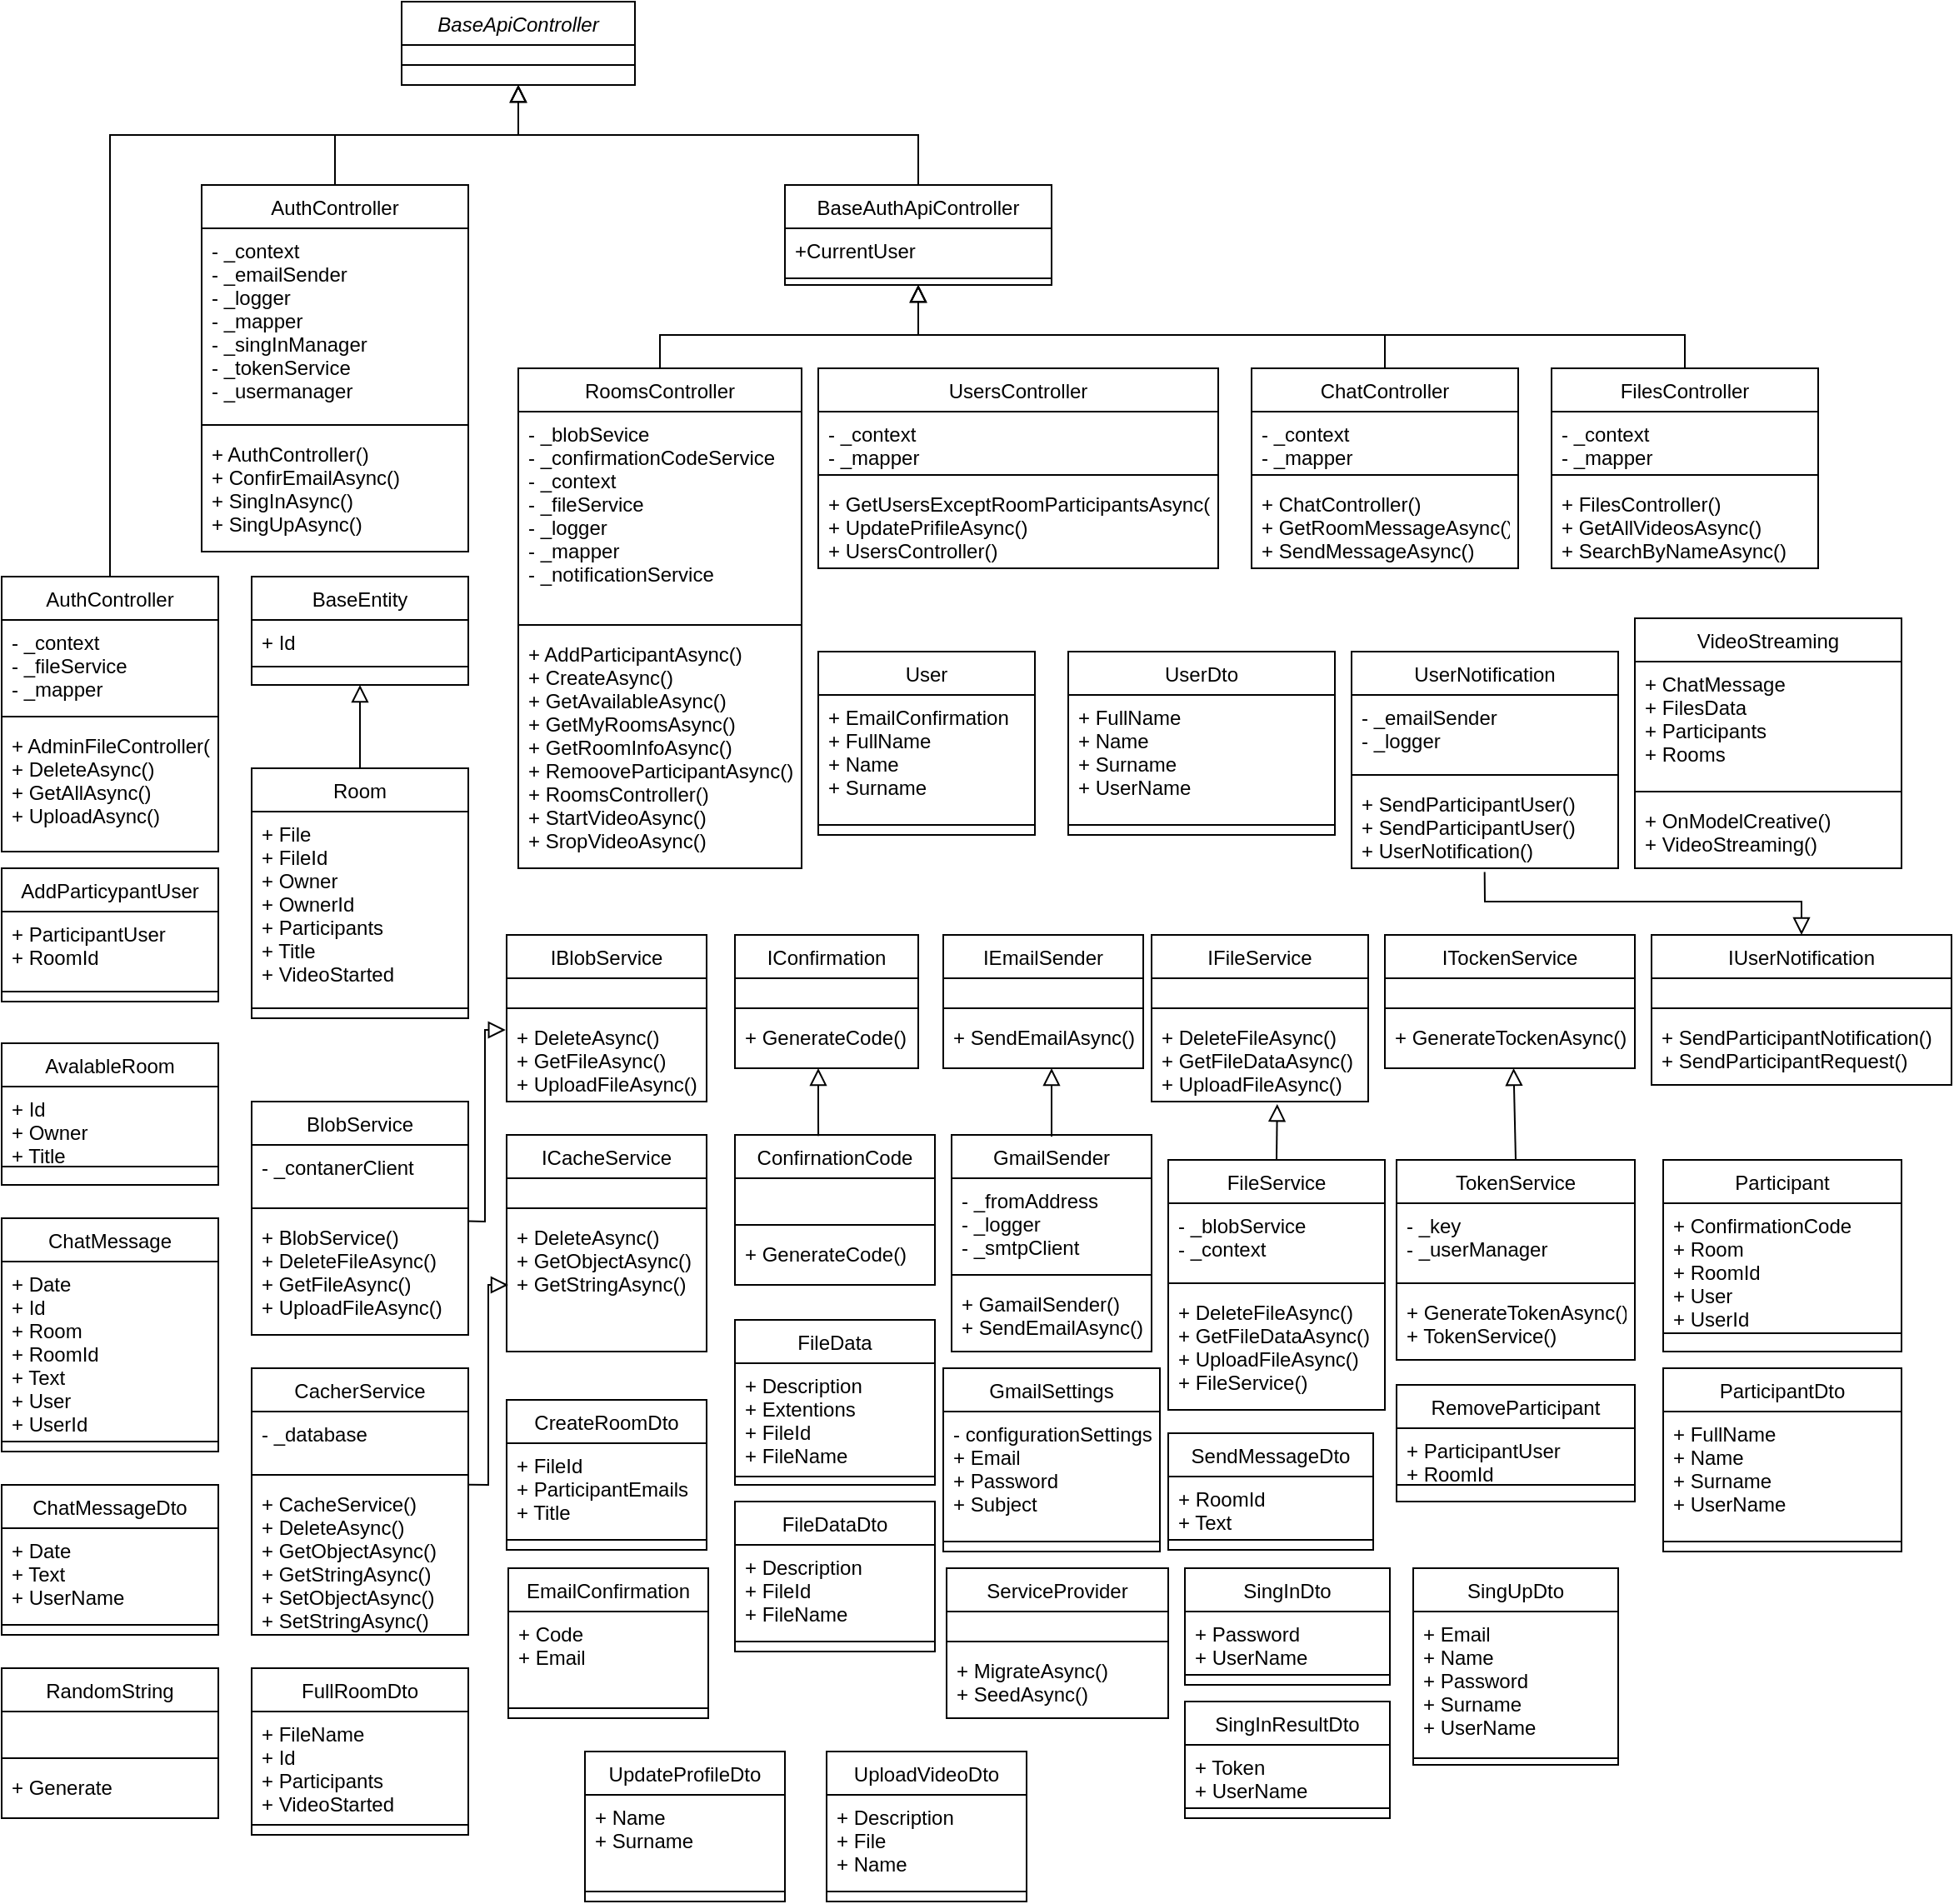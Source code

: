 <mxfile version="21.3.3" type="device">
  <diagram id="C5RBs43oDa-KdzZeNtuy" name="Page-1">
    <mxGraphModel dx="2563" dy="1118" grid="1" gridSize="10" guides="1" tooltips="1" connect="1" arrows="1" fold="1" page="1" pageScale="1" pageWidth="827" pageHeight="1169" math="0" shadow="0">
      <root>
        <mxCell id="WIyWlLk6GJQsqaUBKTNV-0" />
        <mxCell id="WIyWlLk6GJQsqaUBKTNV-1" parent="WIyWlLk6GJQsqaUBKTNV-0" />
        <mxCell id="zkfFHV4jXpPFQw0GAbJ--0" value="BaseApiController" style="swimlane;fontStyle=2;align=center;verticalAlign=top;childLayout=stackLayout;horizontal=1;startSize=26;horizontalStack=0;resizeParent=1;resizeLast=0;collapsible=1;marginBottom=0;rounded=0;shadow=0;strokeWidth=1;" parent="WIyWlLk6GJQsqaUBKTNV-1" vertex="1">
          <mxGeometry x="230" y="240" width="140" height="50" as="geometry">
            <mxRectangle x="230" y="140" width="160" height="26" as="alternateBounds" />
          </mxGeometry>
        </mxCell>
        <mxCell id="zkfFHV4jXpPFQw0GAbJ--4" value="" style="line;html=1;strokeWidth=1;align=left;verticalAlign=middle;spacingTop=-1;spacingLeft=3;spacingRight=3;rotatable=0;labelPosition=right;points=[];portConstraint=eastwest;" parent="zkfFHV4jXpPFQw0GAbJ--0" vertex="1">
          <mxGeometry y="26" width="140" height="24" as="geometry" />
        </mxCell>
        <mxCell id="zkfFHV4jXpPFQw0GAbJ--6" value="AuthController" style="swimlane;fontStyle=0;align=center;verticalAlign=top;childLayout=stackLayout;horizontal=1;startSize=26;horizontalStack=0;resizeParent=1;resizeLast=0;collapsible=1;marginBottom=0;rounded=0;shadow=0;strokeWidth=1;" parent="WIyWlLk6GJQsqaUBKTNV-1" vertex="1">
          <mxGeometry x="110" y="350" width="160" height="220" as="geometry">
            <mxRectangle x="130" y="380" width="160" height="26" as="alternateBounds" />
          </mxGeometry>
        </mxCell>
        <mxCell id="zkfFHV4jXpPFQw0GAbJ--7" value="- _context&#xa;- _emailSender&#xa;- _logger&#xa;- _mapper&#xa;- _singInManager&#xa;- _tokenService&#xa;- _usermanager" style="text;align=left;verticalAlign=top;spacingLeft=4;spacingRight=4;overflow=hidden;rotatable=0;points=[[0,0.5],[1,0.5]];portConstraint=eastwest;" parent="zkfFHV4jXpPFQw0GAbJ--6" vertex="1">
          <mxGeometry y="26" width="160" height="114" as="geometry" />
        </mxCell>
        <mxCell id="zkfFHV4jXpPFQw0GAbJ--9" value="" style="line;html=1;strokeWidth=1;align=left;verticalAlign=middle;spacingTop=-1;spacingLeft=3;spacingRight=3;rotatable=0;labelPosition=right;points=[];portConstraint=eastwest;" parent="zkfFHV4jXpPFQw0GAbJ--6" vertex="1">
          <mxGeometry y="140" width="160" height="8" as="geometry" />
        </mxCell>
        <mxCell id="zkfFHV4jXpPFQw0GAbJ--11" value="+ AuthController()&#xa;+ ConfirEmailAsync()&#xa;+ SingInAsync()&#xa;+ SingUpAsync()" style="text;align=left;verticalAlign=top;spacingLeft=4;spacingRight=4;overflow=hidden;rotatable=0;points=[[0,0.5],[1,0.5]];portConstraint=eastwest;" parent="zkfFHV4jXpPFQw0GAbJ--6" vertex="1">
          <mxGeometry y="148" width="160" height="72" as="geometry" />
        </mxCell>
        <mxCell id="zkfFHV4jXpPFQw0GAbJ--13" value="BaseAuthApiController" style="swimlane;fontStyle=0;align=center;verticalAlign=top;childLayout=stackLayout;horizontal=1;startSize=26;horizontalStack=0;resizeParent=1;resizeLast=0;collapsible=1;marginBottom=0;rounded=0;shadow=0;strokeWidth=1;" parent="WIyWlLk6GJQsqaUBKTNV-1" vertex="1">
          <mxGeometry x="460" y="350" width="160" height="60" as="geometry">
            <mxRectangle x="340" y="380" width="170" height="26" as="alternateBounds" />
          </mxGeometry>
        </mxCell>
        <mxCell id="zkfFHV4jXpPFQw0GAbJ--14" value="+CurrentUser" style="text;align=left;verticalAlign=top;spacingLeft=4;spacingRight=4;overflow=hidden;rotatable=0;points=[[0,0.5],[1,0.5]];portConstraint=eastwest;" parent="zkfFHV4jXpPFQw0GAbJ--13" vertex="1">
          <mxGeometry y="26" width="160" height="26" as="geometry" />
        </mxCell>
        <mxCell id="zkfFHV4jXpPFQw0GAbJ--15" value="" style="line;html=1;strokeWidth=1;align=left;verticalAlign=middle;spacingTop=-1;spacingLeft=3;spacingRight=3;rotatable=0;labelPosition=right;points=[];portConstraint=eastwest;" parent="zkfFHV4jXpPFQw0GAbJ--13" vertex="1">
          <mxGeometry y="52" width="160" height="8" as="geometry" />
        </mxCell>
        <mxCell id="eRk7KeaHIEc_exN_k5bD-1" value="RoomsController" style="swimlane;fontStyle=0;align=center;verticalAlign=top;childLayout=stackLayout;horizontal=1;startSize=26;horizontalStack=0;resizeParent=1;resizeLast=0;collapsible=1;marginBottom=0;rounded=0;shadow=0;strokeWidth=1;" vertex="1" parent="WIyWlLk6GJQsqaUBKTNV-1">
          <mxGeometry x="300" y="460" width="170" height="300" as="geometry">
            <mxRectangle x="340" y="380" width="170" height="26" as="alternateBounds" />
          </mxGeometry>
        </mxCell>
        <mxCell id="eRk7KeaHIEc_exN_k5bD-2" value="- _blobSevice&#xa;- _confirmationCodeService&#xa;- _context&#xa;- _fileService&#xa;- _logger&#xa;- _mapper&#xa;- _notificationService" style="text;align=left;verticalAlign=top;spacingLeft=4;spacingRight=4;overflow=hidden;rotatable=0;points=[[0,0.5],[1,0.5]];portConstraint=eastwest;" vertex="1" parent="eRk7KeaHIEc_exN_k5bD-1">
          <mxGeometry y="26" width="170" height="124" as="geometry" />
        </mxCell>
        <mxCell id="eRk7KeaHIEc_exN_k5bD-3" value="" style="line;html=1;strokeWidth=1;align=left;verticalAlign=middle;spacingTop=-1;spacingLeft=3;spacingRight=3;rotatable=0;labelPosition=right;points=[];portConstraint=eastwest;" vertex="1" parent="eRk7KeaHIEc_exN_k5bD-1">
          <mxGeometry y="150" width="170" height="8" as="geometry" />
        </mxCell>
        <mxCell id="eRk7KeaHIEc_exN_k5bD-14" value="+ AddParticipantAsync()&#xa;+ CreateAsync()&#xa;+ GetAvailableAsync()&#xa;+ GetMyRoomsAsync()&#xa;+ GetRoomInfoAsync()&#xa;+ RemooveParticipantAsync()&#xa;+ RoomsController()&#xa;+ StartVideoAsync()&#xa;+ SropVideoAsync()" style="text;align=left;verticalAlign=top;spacingLeft=4;spacingRight=4;overflow=hidden;rotatable=0;points=[[0,0.5],[1,0.5]];portConstraint=eastwest;" vertex="1" parent="eRk7KeaHIEc_exN_k5bD-1">
          <mxGeometry y="158" width="170" height="142" as="geometry" />
        </mxCell>
        <mxCell id="eRk7KeaHIEc_exN_k5bD-4" value="UsersController" style="swimlane;fontStyle=0;align=center;verticalAlign=top;childLayout=stackLayout;horizontal=1;startSize=26;horizontalStack=0;resizeParent=1;resizeLast=0;collapsible=1;marginBottom=0;rounded=0;shadow=0;strokeWidth=1;" vertex="1" parent="WIyWlLk6GJQsqaUBKTNV-1">
          <mxGeometry x="480" y="460" width="240" height="120" as="geometry">
            <mxRectangle x="340" y="380" width="170" height="26" as="alternateBounds" />
          </mxGeometry>
        </mxCell>
        <mxCell id="eRk7KeaHIEc_exN_k5bD-5" value="- _context&#xa;- _mapper" style="text;align=left;verticalAlign=top;spacingLeft=4;spacingRight=4;overflow=hidden;rotatable=0;points=[[0,0.5],[1,0.5]];portConstraint=eastwest;" vertex="1" parent="eRk7KeaHIEc_exN_k5bD-4">
          <mxGeometry y="26" width="240" height="34" as="geometry" />
        </mxCell>
        <mxCell id="eRk7KeaHIEc_exN_k5bD-6" value="" style="line;html=1;strokeWidth=1;align=left;verticalAlign=middle;spacingTop=-1;spacingLeft=3;spacingRight=3;rotatable=0;labelPosition=right;points=[];portConstraint=eastwest;" vertex="1" parent="eRk7KeaHIEc_exN_k5bD-4">
          <mxGeometry y="60" width="240" height="8" as="geometry" />
        </mxCell>
        <mxCell id="eRk7KeaHIEc_exN_k5bD-15" value="+ GetUsersExceptRoomParticipantsAsync()&#xa;+ UpdatePrifileAsync()&#xa;+ UsersController()" style="text;align=left;verticalAlign=top;spacingLeft=4;spacingRight=4;overflow=hidden;rotatable=0;points=[[0,0.5],[1,0.5]];portConstraint=eastwest;" vertex="1" parent="eRk7KeaHIEc_exN_k5bD-4">
          <mxGeometry y="68" width="240" height="52" as="geometry" />
        </mxCell>
        <mxCell id="eRk7KeaHIEc_exN_k5bD-7" value="ChatController" style="swimlane;fontStyle=0;align=center;verticalAlign=top;childLayout=stackLayout;horizontal=1;startSize=26;horizontalStack=0;resizeParent=1;resizeLast=0;collapsible=1;marginBottom=0;rounded=0;shadow=0;strokeWidth=1;" vertex="1" parent="WIyWlLk6GJQsqaUBKTNV-1">
          <mxGeometry x="740" y="460" width="160" height="120" as="geometry">
            <mxRectangle x="340" y="380" width="170" height="26" as="alternateBounds" />
          </mxGeometry>
        </mxCell>
        <mxCell id="eRk7KeaHIEc_exN_k5bD-8" value="- _context&#xa;- _mapper" style="text;align=left;verticalAlign=top;spacingLeft=4;spacingRight=4;overflow=hidden;rotatable=0;points=[[0,0.5],[1,0.5]];portConstraint=eastwest;" vertex="1" parent="eRk7KeaHIEc_exN_k5bD-7">
          <mxGeometry y="26" width="160" height="34" as="geometry" />
        </mxCell>
        <mxCell id="eRk7KeaHIEc_exN_k5bD-9" value="" style="line;html=1;strokeWidth=1;align=left;verticalAlign=middle;spacingTop=-1;spacingLeft=3;spacingRight=3;rotatable=0;labelPosition=right;points=[];portConstraint=eastwest;" vertex="1" parent="eRk7KeaHIEc_exN_k5bD-7">
          <mxGeometry y="60" width="160" height="8" as="geometry" />
        </mxCell>
        <mxCell id="eRk7KeaHIEc_exN_k5bD-16" value="+ ChatController()&#xa;+ GetRoomMessageAsync()&#xa;+ SendMessageAsync()&#xa;" style="text;align=left;verticalAlign=top;spacingLeft=4;spacingRight=4;overflow=hidden;rotatable=0;points=[[0,0.5],[1,0.5]];portConstraint=eastwest;" vertex="1" parent="eRk7KeaHIEc_exN_k5bD-7">
          <mxGeometry y="68" width="160" height="52" as="geometry" />
        </mxCell>
        <mxCell id="eRk7KeaHIEc_exN_k5bD-10" value="FilesController" style="swimlane;fontStyle=0;align=center;verticalAlign=top;childLayout=stackLayout;horizontal=1;startSize=26;horizontalStack=0;resizeParent=1;resizeLast=0;collapsible=1;marginBottom=0;rounded=0;shadow=0;strokeWidth=1;" vertex="1" parent="WIyWlLk6GJQsqaUBKTNV-1">
          <mxGeometry x="920" y="460" width="160" height="120" as="geometry">
            <mxRectangle x="340" y="380" width="170" height="26" as="alternateBounds" />
          </mxGeometry>
        </mxCell>
        <mxCell id="eRk7KeaHIEc_exN_k5bD-11" value="- _context&#xa;- _mapper&#xa;" style="text;align=left;verticalAlign=top;spacingLeft=4;spacingRight=4;overflow=hidden;rotatable=0;points=[[0,0.5],[1,0.5]];portConstraint=eastwest;" vertex="1" parent="eRk7KeaHIEc_exN_k5bD-10">
          <mxGeometry y="26" width="160" height="34" as="geometry" />
        </mxCell>
        <mxCell id="eRk7KeaHIEc_exN_k5bD-12" value="" style="line;html=1;strokeWidth=1;align=left;verticalAlign=middle;spacingTop=-1;spacingLeft=3;spacingRight=3;rotatable=0;labelPosition=right;points=[];portConstraint=eastwest;" vertex="1" parent="eRk7KeaHIEc_exN_k5bD-10">
          <mxGeometry y="60" width="160" height="8" as="geometry" />
        </mxCell>
        <mxCell id="eRk7KeaHIEc_exN_k5bD-17" value="+ FilesController()&#xa;+ GetAllVideosAsync()&#xa;+ SearchByNameAsync()&#xa;" style="text;align=left;verticalAlign=top;spacingLeft=4;spacingRight=4;overflow=hidden;rotatable=0;points=[[0,0.5],[1,0.5]];portConstraint=eastwest;" vertex="1" parent="eRk7KeaHIEc_exN_k5bD-10">
          <mxGeometry y="68" width="160" height="52" as="geometry" />
        </mxCell>
        <mxCell id="eRk7KeaHIEc_exN_k5bD-32" value="User" style="swimlane;fontStyle=0;align=center;verticalAlign=top;childLayout=stackLayout;horizontal=1;startSize=26;horizontalStack=0;resizeParent=1;resizeLast=0;collapsible=1;marginBottom=0;rounded=0;shadow=0;strokeWidth=1;" vertex="1" parent="WIyWlLk6GJQsqaUBKTNV-1">
          <mxGeometry x="480" y="630" width="130" height="110" as="geometry">
            <mxRectangle x="340" y="380" width="170" height="26" as="alternateBounds" />
          </mxGeometry>
        </mxCell>
        <mxCell id="eRk7KeaHIEc_exN_k5bD-33" value="+ EmailConfirmation&#xa;+ FullName&#xa;+ Name&#xa;+ Surname" style="text;align=left;verticalAlign=top;spacingLeft=4;spacingRight=4;overflow=hidden;rotatable=0;points=[[0,0.5],[1,0.5]];portConstraint=eastwest;" vertex="1" parent="eRk7KeaHIEc_exN_k5bD-32">
          <mxGeometry y="26" width="130" height="74" as="geometry" />
        </mxCell>
        <mxCell id="eRk7KeaHIEc_exN_k5bD-34" value="" style="line;html=1;strokeWidth=1;align=left;verticalAlign=middle;spacingTop=-1;spacingLeft=3;spacingRight=3;rotatable=0;labelPosition=right;points=[];portConstraint=eastwest;" vertex="1" parent="eRk7KeaHIEc_exN_k5bD-32">
          <mxGeometry y="100" width="130" height="8" as="geometry" />
        </mxCell>
        <mxCell id="eRk7KeaHIEc_exN_k5bD-36" value="UserDto" style="swimlane;fontStyle=0;align=center;verticalAlign=top;childLayout=stackLayout;horizontal=1;startSize=26;horizontalStack=0;resizeParent=1;resizeLast=0;collapsible=1;marginBottom=0;rounded=0;shadow=0;strokeWidth=1;" vertex="1" parent="WIyWlLk6GJQsqaUBKTNV-1">
          <mxGeometry x="630" y="630" width="160" height="110" as="geometry">
            <mxRectangle x="340" y="380" width="170" height="26" as="alternateBounds" />
          </mxGeometry>
        </mxCell>
        <mxCell id="eRk7KeaHIEc_exN_k5bD-37" value="+ FullName&#xa;+ Name&#xa;+ Surname&#xa;+ UserName" style="text;align=left;verticalAlign=top;spacingLeft=4;spacingRight=4;overflow=hidden;rotatable=0;points=[[0,0.5],[1,0.5]];portConstraint=eastwest;" vertex="1" parent="eRk7KeaHIEc_exN_k5bD-36">
          <mxGeometry y="26" width="160" height="74" as="geometry" />
        </mxCell>
        <mxCell id="eRk7KeaHIEc_exN_k5bD-38" value="" style="line;html=1;strokeWidth=1;align=left;verticalAlign=middle;spacingTop=-1;spacingLeft=3;spacingRight=3;rotatable=0;labelPosition=right;points=[];portConstraint=eastwest;" vertex="1" parent="eRk7KeaHIEc_exN_k5bD-36">
          <mxGeometry y="100" width="160" height="8" as="geometry" />
        </mxCell>
        <mxCell id="eRk7KeaHIEc_exN_k5bD-39" value="UserNotification" style="swimlane;fontStyle=0;align=center;verticalAlign=top;childLayout=stackLayout;horizontal=1;startSize=26;horizontalStack=0;resizeParent=1;resizeLast=0;collapsible=1;marginBottom=0;rounded=0;shadow=0;strokeWidth=1;" vertex="1" parent="WIyWlLk6GJQsqaUBKTNV-1">
          <mxGeometry x="800" y="630" width="160" height="130" as="geometry">
            <mxRectangle x="340" y="380" width="170" height="26" as="alternateBounds" />
          </mxGeometry>
        </mxCell>
        <mxCell id="eRk7KeaHIEc_exN_k5bD-40" value="- _emailSender&#xa;- _logger" style="text;align=left;verticalAlign=top;spacingLeft=4;spacingRight=4;overflow=hidden;rotatable=0;points=[[0,0.5],[1,0.5]];portConstraint=eastwest;" vertex="1" parent="eRk7KeaHIEc_exN_k5bD-39">
          <mxGeometry y="26" width="160" height="44" as="geometry" />
        </mxCell>
        <mxCell id="eRk7KeaHIEc_exN_k5bD-41" value="" style="line;html=1;strokeWidth=1;align=left;verticalAlign=middle;spacingTop=-1;spacingLeft=3;spacingRight=3;rotatable=0;labelPosition=right;points=[];portConstraint=eastwest;" vertex="1" parent="eRk7KeaHIEc_exN_k5bD-39">
          <mxGeometry y="70" width="160" height="8" as="geometry" />
        </mxCell>
        <mxCell id="eRk7KeaHIEc_exN_k5bD-42" value="+ SendParticipantUser()&#xa;+ SendParticipantUser()&#xa;+ UserNotification()" style="text;align=left;verticalAlign=top;spacingLeft=4;spacingRight=4;overflow=hidden;rotatable=0;points=[[0,0.5],[1,0.5]];portConstraint=eastwest;" vertex="1" parent="eRk7KeaHIEc_exN_k5bD-39">
          <mxGeometry y="78" width="160" height="52" as="geometry" />
        </mxCell>
        <mxCell id="eRk7KeaHIEc_exN_k5bD-44" value="VideoStreaming" style="swimlane;fontStyle=0;align=center;verticalAlign=top;childLayout=stackLayout;horizontal=1;startSize=26;horizontalStack=0;resizeParent=1;resizeLast=0;collapsible=1;marginBottom=0;rounded=0;shadow=0;strokeWidth=1;" vertex="1" parent="WIyWlLk6GJQsqaUBKTNV-1">
          <mxGeometry x="970" y="610" width="160" height="150" as="geometry">
            <mxRectangle x="340" y="380" width="170" height="26" as="alternateBounds" />
          </mxGeometry>
        </mxCell>
        <mxCell id="eRk7KeaHIEc_exN_k5bD-45" value="+ ChatMessage&#xa;+ FilesData&#xa;+ Participants&#xa;+ Rooms" style="text;align=left;verticalAlign=top;spacingLeft=4;spacingRight=4;overflow=hidden;rotatable=0;points=[[0,0.5],[1,0.5]];portConstraint=eastwest;" vertex="1" parent="eRk7KeaHIEc_exN_k5bD-44">
          <mxGeometry y="26" width="160" height="74" as="geometry" />
        </mxCell>
        <mxCell id="eRk7KeaHIEc_exN_k5bD-46" value="" style="line;html=1;strokeWidth=1;align=left;verticalAlign=middle;spacingTop=-1;spacingLeft=3;spacingRight=3;rotatable=0;labelPosition=right;points=[];portConstraint=eastwest;" vertex="1" parent="eRk7KeaHIEc_exN_k5bD-44">
          <mxGeometry y="100" width="160" height="8" as="geometry" />
        </mxCell>
        <mxCell id="eRk7KeaHIEc_exN_k5bD-47" value="+ OnModelCreative()&#xa;+ VideoStreaming()" style="text;align=left;verticalAlign=top;spacingLeft=4;spacingRight=4;overflow=hidden;rotatable=0;points=[[0,0.5],[1,0.5]];portConstraint=eastwest;" vertex="1" parent="eRk7KeaHIEc_exN_k5bD-44">
          <mxGeometry y="108" width="160" height="42" as="geometry" />
        </mxCell>
        <mxCell id="eRk7KeaHIEc_exN_k5bD-49" value="AuthController" style="swimlane;fontStyle=0;align=center;verticalAlign=top;childLayout=stackLayout;horizontal=1;startSize=26;horizontalStack=0;resizeParent=1;resizeLast=0;collapsible=1;marginBottom=0;rounded=0;shadow=0;strokeWidth=1;" vertex="1" parent="WIyWlLk6GJQsqaUBKTNV-1">
          <mxGeometry x="-10" y="585" width="130" height="165" as="geometry">
            <mxRectangle x="130" y="380" width="160" height="26" as="alternateBounds" />
          </mxGeometry>
        </mxCell>
        <mxCell id="eRk7KeaHIEc_exN_k5bD-50" value="- _context&#xa;- _fileService&#xa;- _mapper" style="text;align=left;verticalAlign=top;spacingLeft=4;spacingRight=4;overflow=hidden;rotatable=0;points=[[0,0.5],[1,0.5]];portConstraint=eastwest;" vertex="1" parent="eRk7KeaHIEc_exN_k5bD-49">
          <mxGeometry y="26" width="130" height="54" as="geometry" />
        </mxCell>
        <mxCell id="eRk7KeaHIEc_exN_k5bD-51" value="" style="line;html=1;strokeWidth=1;align=left;verticalAlign=middle;spacingTop=-1;spacingLeft=3;spacingRight=3;rotatable=0;labelPosition=right;points=[];portConstraint=eastwest;" vertex="1" parent="eRk7KeaHIEc_exN_k5bD-49">
          <mxGeometry y="80" width="130" height="8" as="geometry" />
        </mxCell>
        <mxCell id="eRk7KeaHIEc_exN_k5bD-52" value="+ AdminFileController()&#xa;+ DeleteAsync()&#xa;+ GetAllAsync()&#xa;+ UploadAsync()" style="text;align=left;verticalAlign=top;spacingLeft=4;spacingRight=4;overflow=hidden;rotatable=0;points=[[0,0.5],[1,0.5]];portConstraint=eastwest;" vertex="1" parent="eRk7KeaHIEc_exN_k5bD-49">
          <mxGeometry y="88" width="130" height="72" as="geometry" />
        </mxCell>
        <mxCell id="eRk7KeaHIEc_exN_k5bD-53" value="BaseEntity" style="swimlane;fontStyle=0;align=center;verticalAlign=top;childLayout=stackLayout;horizontal=1;startSize=26;horizontalStack=0;resizeParent=1;resizeLast=0;collapsible=1;marginBottom=0;rounded=0;shadow=0;strokeWidth=1;" vertex="1" parent="WIyWlLk6GJQsqaUBKTNV-1">
          <mxGeometry x="140" y="585" width="130" height="65" as="geometry">
            <mxRectangle x="130" y="380" width="160" height="26" as="alternateBounds" />
          </mxGeometry>
        </mxCell>
        <mxCell id="eRk7KeaHIEc_exN_k5bD-54" value="+ Id" style="text;align=left;verticalAlign=top;spacingLeft=4;spacingRight=4;overflow=hidden;rotatable=0;points=[[0,0.5],[1,0.5]];portConstraint=eastwest;" vertex="1" parent="eRk7KeaHIEc_exN_k5bD-53">
          <mxGeometry y="26" width="130" height="24" as="geometry" />
        </mxCell>
        <mxCell id="eRk7KeaHIEc_exN_k5bD-55" value="" style="line;html=1;strokeWidth=1;align=left;verticalAlign=middle;spacingTop=-1;spacingLeft=3;spacingRight=3;rotatable=0;labelPosition=right;points=[];portConstraint=eastwest;" vertex="1" parent="eRk7KeaHIEc_exN_k5bD-53">
          <mxGeometry y="50" width="130" height="8" as="geometry" />
        </mxCell>
        <mxCell id="eRk7KeaHIEc_exN_k5bD-57" value="Room" style="swimlane;fontStyle=0;align=center;verticalAlign=top;childLayout=stackLayout;horizontal=1;startSize=26;horizontalStack=0;resizeParent=1;resizeLast=0;collapsible=1;marginBottom=0;rounded=0;shadow=0;strokeWidth=1;" vertex="1" parent="WIyWlLk6GJQsqaUBKTNV-1">
          <mxGeometry x="140" y="700" width="130" height="150" as="geometry">
            <mxRectangle x="130" y="380" width="160" height="26" as="alternateBounds" />
          </mxGeometry>
        </mxCell>
        <mxCell id="eRk7KeaHIEc_exN_k5bD-232" value="" style="endArrow=block;html=1;rounded=0;align=center;verticalAlign=bottom;endFill=0;labelBackgroundColor=none;endSize=8;entryX=0.5;entryY=1;entryDx=0;entryDy=0;" edge="1" parent="eRk7KeaHIEc_exN_k5bD-57" target="eRk7KeaHIEc_exN_k5bD-53">
          <mxGeometry x="-1" y="-104" relative="1" as="geometry">
            <mxPoint x="65" as="sourcePoint" />
            <mxPoint x="285" y="-80" as="targetPoint" />
            <Array as="points">
              <mxPoint x="65" y="-20" />
            </Array>
            <mxPoint x="-100" y="-74" as="offset" />
          </mxGeometry>
        </mxCell>
        <mxCell id="eRk7KeaHIEc_exN_k5bD-233" value="" style="resizable=0;html=1;align=center;verticalAlign=top;labelBackgroundColor=none;" connectable="0" vertex="1" parent="eRk7KeaHIEc_exN_k5bD-232">
          <mxGeometry relative="1" as="geometry" />
        </mxCell>
        <mxCell id="eRk7KeaHIEc_exN_k5bD-58" value="+ File&#xa;+ FileId&#xa;+ Owner&#xa;+ OwnerId&#xa;+ Participants&#xa;+ Title&#xa;+ VideoStarted" style="text;align=left;verticalAlign=top;spacingLeft=4;spacingRight=4;overflow=hidden;rotatable=0;points=[[0,0.5],[1,0.5]];portConstraint=eastwest;" vertex="1" parent="eRk7KeaHIEc_exN_k5bD-57">
          <mxGeometry y="26" width="130" height="114" as="geometry" />
        </mxCell>
        <mxCell id="eRk7KeaHIEc_exN_k5bD-59" value="" style="line;html=1;strokeWidth=1;align=left;verticalAlign=middle;spacingTop=-1;spacingLeft=3;spacingRight=3;rotatable=0;labelPosition=right;points=[];portConstraint=eastwest;" vertex="1" parent="eRk7KeaHIEc_exN_k5bD-57">
          <mxGeometry y="140" width="130" height="8" as="geometry" />
        </mxCell>
        <mxCell id="eRk7KeaHIEc_exN_k5bD-73" value="ICacheService" style="swimlane;fontStyle=0;align=center;verticalAlign=top;childLayout=stackLayout;horizontal=1;startSize=26;horizontalStack=0;resizeParent=1;resizeLast=0;collapsible=1;marginBottom=0;rounded=0;shadow=0;strokeWidth=1;" vertex="1" parent="WIyWlLk6GJQsqaUBKTNV-1">
          <mxGeometry x="293" y="920" width="120" height="130" as="geometry">
            <mxRectangle x="340" y="380" width="170" height="26" as="alternateBounds" />
          </mxGeometry>
        </mxCell>
        <mxCell id="eRk7KeaHIEc_exN_k5bD-74" value=" " style="text;align=left;verticalAlign=top;spacingLeft=4;spacingRight=4;overflow=hidden;rotatable=0;points=[[0,0.5],[1,0.5]];portConstraint=eastwest;" vertex="1" parent="eRk7KeaHIEc_exN_k5bD-73">
          <mxGeometry y="26" width="120" height="14" as="geometry" />
        </mxCell>
        <mxCell id="eRk7KeaHIEc_exN_k5bD-75" value="" style="line;html=1;strokeWidth=1;align=left;verticalAlign=middle;spacingTop=-1;spacingLeft=3;spacingRight=3;rotatable=0;labelPosition=right;points=[];portConstraint=eastwest;" vertex="1" parent="eRk7KeaHIEc_exN_k5bD-73">
          <mxGeometry y="40" width="120" height="8" as="geometry" />
        </mxCell>
        <mxCell id="eRk7KeaHIEc_exN_k5bD-76" value="+ DeleteAsync()&#xa;+ GetObjectAsync()&#xa;+ GetStringAsync()" style="text;align=left;verticalAlign=top;spacingLeft=4;spacingRight=4;overflow=hidden;rotatable=0;points=[[0,0.5],[1,0.5]];portConstraint=eastwest;" vertex="1" parent="eRk7KeaHIEc_exN_k5bD-73">
          <mxGeometry y="48" width="120" height="52" as="geometry" />
        </mxCell>
        <mxCell id="eRk7KeaHIEc_exN_k5bD-77" value="IConfirmation" style="swimlane;fontStyle=0;align=center;verticalAlign=top;childLayout=stackLayout;horizontal=1;startSize=26;horizontalStack=0;resizeParent=1;resizeLast=0;collapsible=1;marginBottom=0;rounded=0;shadow=0;strokeWidth=1;" vertex="1" parent="WIyWlLk6GJQsqaUBKTNV-1">
          <mxGeometry x="430" y="800" width="110" height="80" as="geometry">
            <mxRectangle x="340" y="380" width="170" height="26" as="alternateBounds" />
          </mxGeometry>
        </mxCell>
        <mxCell id="eRk7KeaHIEc_exN_k5bD-78" value=" " style="text;align=left;verticalAlign=top;spacingLeft=4;spacingRight=4;overflow=hidden;rotatable=0;points=[[0,0.5],[1,0.5]];portConstraint=eastwest;" vertex="1" parent="eRk7KeaHIEc_exN_k5bD-77">
          <mxGeometry y="26" width="110" height="14" as="geometry" />
        </mxCell>
        <mxCell id="eRk7KeaHIEc_exN_k5bD-79" value="" style="line;html=1;strokeWidth=1;align=left;verticalAlign=middle;spacingTop=-1;spacingLeft=3;spacingRight=3;rotatable=0;labelPosition=right;points=[];portConstraint=eastwest;" vertex="1" parent="eRk7KeaHIEc_exN_k5bD-77">
          <mxGeometry y="40" width="110" height="8" as="geometry" />
        </mxCell>
        <mxCell id="eRk7KeaHIEc_exN_k5bD-80" value="+ GenerateCode()" style="text;align=left;verticalAlign=top;spacingLeft=4;spacingRight=4;overflow=hidden;rotatable=0;points=[[0,0.5],[1,0.5]];portConstraint=eastwest;" vertex="1" parent="eRk7KeaHIEc_exN_k5bD-77">
          <mxGeometry y="48" width="110" height="32" as="geometry" />
        </mxCell>
        <mxCell id="eRk7KeaHIEc_exN_k5bD-81" value="IBlobService" style="swimlane;fontStyle=0;align=center;verticalAlign=top;childLayout=stackLayout;horizontal=1;startSize=26;horizontalStack=0;resizeParent=1;resizeLast=0;collapsible=1;marginBottom=0;rounded=0;shadow=0;strokeWidth=1;" vertex="1" parent="WIyWlLk6GJQsqaUBKTNV-1">
          <mxGeometry x="293" y="800" width="120" height="100" as="geometry">
            <mxRectangle x="340" y="380" width="170" height="26" as="alternateBounds" />
          </mxGeometry>
        </mxCell>
        <mxCell id="eRk7KeaHIEc_exN_k5bD-82" value=" " style="text;align=left;verticalAlign=top;spacingLeft=4;spacingRight=4;overflow=hidden;rotatable=0;points=[[0,0.5],[1,0.5]];portConstraint=eastwest;" vertex="1" parent="eRk7KeaHIEc_exN_k5bD-81">
          <mxGeometry y="26" width="120" height="14" as="geometry" />
        </mxCell>
        <mxCell id="eRk7KeaHIEc_exN_k5bD-83" value="" style="line;html=1;strokeWidth=1;align=left;verticalAlign=middle;spacingTop=-1;spacingLeft=3;spacingRight=3;rotatable=0;labelPosition=right;points=[];portConstraint=eastwest;" vertex="1" parent="eRk7KeaHIEc_exN_k5bD-81">
          <mxGeometry y="40" width="120" height="8" as="geometry" />
        </mxCell>
        <mxCell id="eRk7KeaHIEc_exN_k5bD-84" value="+ DeleteAsync()&#xa;+ GetFileAsync()&#xa;+ UploadFileAsync()" style="text;align=left;verticalAlign=top;spacingLeft=4;spacingRight=4;overflow=hidden;rotatable=0;points=[[0,0.5],[1,0.5]];portConstraint=eastwest;" vertex="1" parent="eRk7KeaHIEc_exN_k5bD-81">
          <mxGeometry y="48" width="120" height="52" as="geometry" />
        </mxCell>
        <mxCell id="eRk7KeaHIEc_exN_k5bD-85" value="IEmailSender" style="swimlane;fontStyle=0;align=center;verticalAlign=top;childLayout=stackLayout;horizontal=1;startSize=26;horizontalStack=0;resizeParent=1;resizeLast=0;collapsible=1;marginBottom=0;rounded=0;shadow=0;strokeWidth=1;" vertex="1" parent="WIyWlLk6GJQsqaUBKTNV-1">
          <mxGeometry x="555" y="800" width="120" height="80" as="geometry">
            <mxRectangle x="340" y="380" width="170" height="26" as="alternateBounds" />
          </mxGeometry>
        </mxCell>
        <mxCell id="eRk7KeaHIEc_exN_k5bD-86" value=" " style="text;align=left;verticalAlign=top;spacingLeft=4;spacingRight=4;overflow=hidden;rotatable=0;points=[[0,0.5],[1,0.5]];portConstraint=eastwest;" vertex="1" parent="eRk7KeaHIEc_exN_k5bD-85">
          <mxGeometry y="26" width="120" height="14" as="geometry" />
        </mxCell>
        <mxCell id="eRk7KeaHIEc_exN_k5bD-87" value="" style="line;html=1;strokeWidth=1;align=left;verticalAlign=middle;spacingTop=-1;spacingLeft=3;spacingRight=3;rotatable=0;labelPosition=right;points=[];portConstraint=eastwest;" vertex="1" parent="eRk7KeaHIEc_exN_k5bD-85">
          <mxGeometry y="40" width="120" height="8" as="geometry" />
        </mxCell>
        <mxCell id="eRk7KeaHIEc_exN_k5bD-88" value="+ SendEmailAsync()" style="text;align=left;verticalAlign=top;spacingLeft=4;spacingRight=4;overflow=hidden;rotatable=0;points=[[0,0.5],[1,0.5]];portConstraint=eastwest;" vertex="1" parent="eRk7KeaHIEc_exN_k5bD-85">
          <mxGeometry y="48" width="120" height="32" as="geometry" />
        </mxCell>
        <mxCell id="eRk7KeaHIEc_exN_k5bD-89" value="IFileService" style="swimlane;fontStyle=0;align=center;verticalAlign=top;childLayout=stackLayout;horizontal=1;startSize=26;horizontalStack=0;resizeParent=1;resizeLast=0;collapsible=1;marginBottom=0;rounded=0;shadow=0;strokeWidth=1;" vertex="1" parent="WIyWlLk6GJQsqaUBKTNV-1">
          <mxGeometry x="680" y="800" width="130" height="100" as="geometry">
            <mxRectangle x="340" y="380" width="170" height="26" as="alternateBounds" />
          </mxGeometry>
        </mxCell>
        <mxCell id="eRk7KeaHIEc_exN_k5bD-90" value=" " style="text;align=left;verticalAlign=top;spacingLeft=4;spacingRight=4;overflow=hidden;rotatable=0;points=[[0,0.5],[1,0.5]];portConstraint=eastwest;" vertex="1" parent="eRk7KeaHIEc_exN_k5bD-89">
          <mxGeometry y="26" width="130" height="14" as="geometry" />
        </mxCell>
        <mxCell id="eRk7KeaHIEc_exN_k5bD-91" value="" style="line;html=1;strokeWidth=1;align=left;verticalAlign=middle;spacingTop=-1;spacingLeft=3;spacingRight=3;rotatable=0;labelPosition=right;points=[];portConstraint=eastwest;" vertex="1" parent="eRk7KeaHIEc_exN_k5bD-89">
          <mxGeometry y="40" width="130" height="8" as="geometry" />
        </mxCell>
        <mxCell id="eRk7KeaHIEc_exN_k5bD-92" value="+ DeleteFileAsync()&#xa;+ GetFileDataAsync()&#xa;+ UploadFileAsync()&#xa;" style="text;align=left;verticalAlign=top;spacingLeft=4;spacingRight=4;overflow=hidden;rotatable=0;points=[[0,0.5],[1,0.5]];portConstraint=eastwest;" vertex="1" parent="eRk7KeaHIEc_exN_k5bD-89">
          <mxGeometry y="48" width="130" height="52" as="geometry" />
        </mxCell>
        <mxCell id="eRk7KeaHIEc_exN_k5bD-93" value="ITockenService" style="swimlane;fontStyle=0;align=center;verticalAlign=top;childLayout=stackLayout;horizontal=1;startSize=26;horizontalStack=0;resizeParent=1;resizeLast=0;collapsible=1;marginBottom=0;rounded=0;shadow=0;strokeWidth=1;" vertex="1" parent="WIyWlLk6GJQsqaUBKTNV-1">
          <mxGeometry x="820" y="800" width="150" height="80" as="geometry">
            <mxRectangle x="340" y="380" width="170" height="26" as="alternateBounds" />
          </mxGeometry>
        </mxCell>
        <mxCell id="eRk7KeaHIEc_exN_k5bD-94" value=" " style="text;align=left;verticalAlign=top;spacingLeft=4;spacingRight=4;overflow=hidden;rotatable=0;points=[[0,0.5],[1,0.5]];portConstraint=eastwest;" vertex="1" parent="eRk7KeaHIEc_exN_k5bD-93">
          <mxGeometry y="26" width="150" height="14" as="geometry" />
        </mxCell>
        <mxCell id="eRk7KeaHIEc_exN_k5bD-95" value="" style="line;html=1;strokeWidth=1;align=left;verticalAlign=middle;spacingTop=-1;spacingLeft=3;spacingRight=3;rotatable=0;labelPosition=right;points=[];portConstraint=eastwest;" vertex="1" parent="eRk7KeaHIEc_exN_k5bD-93">
          <mxGeometry y="40" width="150" height="8" as="geometry" />
        </mxCell>
        <mxCell id="eRk7KeaHIEc_exN_k5bD-96" value="+ GenerateTockenAsync()" style="text;align=left;verticalAlign=top;spacingLeft=4;spacingRight=4;overflow=hidden;rotatable=0;points=[[0,0.5],[1,0.5]];portConstraint=eastwest;" vertex="1" parent="eRk7KeaHIEc_exN_k5bD-93">
          <mxGeometry y="48" width="150" height="32" as="geometry" />
        </mxCell>
        <mxCell id="eRk7KeaHIEc_exN_k5bD-97" value="IUserNotification" style="swimlane;fontStyle=0;align=center;verticalAlign=top;childLayout=stackLayout;horizontal=1;startSize=26;horizontalStack=0;resizeParent=1;resizeLast=0;collapsible=1;marginBottom=0;rounded=0;shadow=0;strokeWidth=1;" vertex="1" parent="WIyWlLk6GJQsqaUBKTNV-1">
          <mxGeometry x="980" y="800" width="180" height="90" as="geometry">
            <mxRectangle x="340" y="380" width="170" height="26" as="alternateBounds" />
          </mxGeometry>
        </mxCell>
        <mxCell id="eRk7KeaHIEc_exN_k5bD-98" value=" " style="text;align=left;verticalAlign=top;spacingLeft=4;spacingRight=4;overflow=hidden;rotatable=0;points=[[0,0.5],[1,0.5]];portConstraint=eastwest;" vertex="1" parent="eRk7KeaHIEc_exN_k5bD-97">
          <mxGeometry y="26" width="180" height="14" as="geometry" />
        </mxCell>
        <mxCell id="eRk7KeaHIEc_exN_k5bD-99" value="" style="line;html=1;strokeWidth=1;align=left;verticalAlign=middle;spacingTop=-1;spacingLeft=3;spacingRight=3;rotatable=0;labelPosition=right;points=[];portConstraint=eastwest;" vertex="1" parent="eRk7KeaHIEc_exN_k5bD-97">
          <mxGeometry y="40" width="180" height="8" as="geometry" />
        </mxCell>
        <mxCell id="eRk7KeaHIEc_exN_k5bD-100" value="+ SendParticipantNotification()&#xa;+ SendParticipantRequest()" style="text;align=left;verticalAlign=top;spacingLeft=4;spacingRight=4;overflow=hidden;rotatable=0;points=[[0,0.5],[1,0.5]];portConstraint=eastwest;" vertex="1" parent="eRk7KeaHIEc_exN_k5bD-97">
          <mxGeometry y="48" width="180" height="42" as="geometry" />
        </mxCell>
        <mxCell id="eRk7KeaHIEc_exN_k5bD-103" value="AddParticypantUser" style="swimlane;fontStyle=0;align=center;verticalAlign=top;childLayout=stackLayout;horizontal=1;startSize=26;horizontalStack=0;resizeParent=1;resizeLast=0;collapsible=1;marginBottom=0;rounded=0;shadow=0;strokeWidth=1;" vertex="1" parent="WIyWlLk6GJQsqaUBKTNV-1">
          <mxGeometry x="-10" y="760" width="130" height="80" as="geometry">
            <mxRectangle x="340" y="380" width="170" height="26" as="alternateBounds" />
          </mxGeometry>
        </mxCell>
        <mxCell id="eRk7KeaHIEc_exN_k5bD-104" value="+ ParticipantUser&#xa;+ RoomId" style="text;align=left;verticalAlign=top;spacingLeft=4;spacingRight=4;overflow=hidden;rotatable=0;points=[[0,0.5],[1,0.5]];portConstraint=eastwest;" vertex="1" parent="eRk7KeaHIEc_exN_k5bD-103">
          <mxGeometry y="26" width="130" height="44" as="geometry" />
        </mxCell>
        <mxCell id="eRk7KeaHIEc_exN_k5bD-105" value="" style="line;html=1;strokeWidth=1;align=left;verticalAlign=middle;spacingTop=-1;spacingLeft=3;spacingRight=3;rotatable=0;labelPosition=right;points=[];portConstraint=eastwest;" vertex="1" parent="eRk7KeaHIEc_exN_k5bD-103">
          <mxGeometry y="70" width="130" height="8" as="geometry" />
        </mxCell>
        <mxCell id="eRk7KeaHIEc_exN_k5bD-106" value="AvalableRoom" style="swimlane;fontStyle=0;align=center;verticalAlign=top;childLayout=stackLayout;horizontal=1;startSize=26;horizontalStack=0;resizeParent=1;resizeLast=0;collapsible=1;marginBottom=0;rounded=0;shadow=0;strokeWidth=1;" vertex="1" parent="WIyWlLk6GJQsqaUBKTNV-1">
          <mxGeometry x="-10" y="865" width="130" height="85" as="geometry">
            <mxRectangle x="340" y="380" width="170" height="26" as="alternateBounds" />
          </mxGeometry>
        </mxCell>
        <mxCell id="eRk7KeaHIEc_exN_k5bD-107" value="+ Id&#xa;+ Owner&#xa;+ Title" style="text;align=left;verticalAlign=top;spacingLeft=4;spacingRight=4;overflow=hidden;rotatable=0;points=[[0,0.5],[1,0.5]];portConstraint=eastwest;" vertex="1" parent="eRk7KeaHIEc_exN_k5bD-106">
          <mxGeometry y="26" width="130" height="44" as="geometry" />
        </mxCell>
        <mxCell id="eRk7KeaHIEc_exN_k5bD-108" value="" style="line;html=1;strokeWidth=1;align=left;verticalAlign=middle;spacingTop=-1;spacingLeft=3;spacingRight=3;rotatable=0;labelPosition=right;points=[];portConstraint=eastwest;" vertex="1" parent="eRk7KeaHIEc_exN_k5bD-106">
          <mxGeometry y="70" width="130" height="8" as="geometry" />
        </mxCell>
        <mxCell id="eRk7KeaHIEc_exN_k5bD-109" value="BlobService" style="swimlane;fontStyle=0;align=center;verticalAlign=top;childLayout=stackLayout;horizontal=1;startSize=26;horizontalStack=0;resizeParent=1;resizeLast=0;collapsible=1;marginBottom=0;rounded=0;shadow=0;strokeWidth=1;" vertex="1" parent="WIyWlLk6GJQsqaUBKTNV-1">
          <mxGeometry x="140" y="900" width="130" height="140" as="geometry">
            <mxRectangle x="130" y="380" width="160" height="26" as="alternateBounds" />
          </mxGeometry>
        </mxCell>
        <mxCell id="eRk7KeaHIEc_exN_k5bD-110" value="- _contanerClient" style="text;align=left;verticalAlign=top;spacingLeft=4;spacingRight=4;overflow=hidden;rotatable=0;points=[[0,0.5],[1,0.5]];portConstraint=eastwest;" vertex="1" parent="eRk7KeaHIEc_exN_k5bD-109">
          <mxGeometry y="26" width="130" height="34" as="geometry" />
        </mxCell>
        <mxCell id="eRk7KeaHIEc_exN_k5bD-111" value="" style="line;html=1;strokeWidth=1;align=left;verticalAlign=middle;spacingTop=-1;spacingLeft=3;spacingRight=3;rotatable=0;labelPosition=right;points=[];portConstraint=eastwest;" vertex="1" parent="eRk7KeaHIEc_exN_k5bD-109">
          <mxGeometry y="60" width="130" height="8" as="geometry" />
        </mxCell>
        <mxCell id="eRk7KeaHIEc_exN_k5bD-112" value="+ BlobService()&#xa;+ DeleteFileAsync()&#xa;+ GetFileAsync()&#xa;+ UploadFileAsync()" style="text;align=left;verticalAlign=top;spacingLeft=4;spacingRight=4;overflow=hidden;rotatable=0;points=[[0,0.5],[1,0.5]];portConstraint=eastwest;" vertex="1" parent="eRk7KeaHIEc_exN_k5bD-109">
          <mxGeometry y="68" width="130" height="72" as="geometry" />
        </mxCell>
        <mxCell id="eRk7KeaHIEc_exN_k5bD-114" value="CacherService" style="swimlane;fontStyle=0;align=center;verticalAlign=top;childLayout=stackLayout;horizontal=1;startSize=26;horizontalStack=0;resizeParent=1;resizeLast=0;collapsible=1;marginBottom=0;rounded=0;shadow=0;strokeWidth=1;" vertex="1" parent="WIyWlLk6GJQsqaUBKTNV-1">
          <mxGeometry x="140" y="1060" width="130" height="160" as="geometry">
            <mxRectangle x="130" y="380" width="160" height="26" as="alternateBounds" />
          </mxGeometry>
        </mxCell>
        <mxCell id="eRk7KeaHIEc_exN_k5bD-115" value="- _database" style="text;align=left;verticalAlign=top;spacingLeft=4;spacingRight=4;overflow=hidden;rotatable=0;points=[[0,0.5],[1,0.5]];portConstraint=eastwest;" vertex="1" parent="eRk7KeaHIEc_exN_k5bD-114">
          <mxGeometry y="26" width="130" height="34" as="geometry" />
        </mxCell>
        <mxCell id="eRk7KeaHIEc_exN_k5bD-116" value="" style="line;html=1;strokeWidth=1;align=left;verticalAlign=middle;spacingTop=-1;spacingLeft=3;spacingRight=3;rotatable=0;labelPosition=right;points=[];portConstraint=eastwest;" vertex="1" parent="eRk7KeaHIEc_exN_k5bD-114">
          <mxGeometry y="60" width="130" height="8" as="geometry" />
        </mxCell>
        <mxCell id="eRk7KeaHIEc_exN_k5bD-117" value="+ CacheService()&#xa;+ DeleteAsync()&#xa;+ GetObjectAsync()&#xa;+ GetStringAsync()&#xa;+ SetObjectAsync()&#xa;+ SetStringAsync()&#xa;" style="text;align=left;verticalAlign=top;spacingLeft=4;spacingRight=4;overflow=hidden;rotatable=0;points=[[0,0.5],[1,0.5]];portConstraint=eastwest;" vertex="1" parent="eRk7KeaHIEc_exN_k5bD-114">
          <mxGeometry y="68" width="130" height="92" as="geometry" />
        </mxCell>
        <mxCell id="eRk7KeaHIEc_exN_k5bD-119" value="ChatMessage" style="swimlane;fontStyle=0;align=center;verticalAlign=top;childLayout=stackLayout;horizontal=1;startSize=26;horizontalStack=0;resizeParent=1;resizeLast=0;collapsible=1;marginBottom=0;rounded=0;shadow=0;strokeWidth=1;" vertex="1" parent="WIyWlLk6GJQsqaUBKTNV-1">
          <mxGeometry x="-10" y="970" width="130" height="140" as="geometry">
            <mxRectangle x="130" y="380" width="160" height="26" as="alternateBounds" />
          </mxGeometry>
        </mxCell>
        <mxCell id="eRk7KeaHIEc_exN_k5bD-120" value="+ Date&#xa;+ Id&#xa;+ Room&#xa;+ RoomId&#xa;+ Text&#xa;+ User&#xa;+ UserId" style="text;align=left;verticalAlign=top;spacingLeft=4;spacingRight=4;overflow=hidden;rotatable=0;points=[[0,0.5],[1,0.5]];portConstraint=eastwest;" vertex="1" parent="eRk7KeaHIEc_exN_k5bD-119">
          <mxGeometry y="26" width="130" height="104" as="geometry" />
        </mxCell>
        <mxCell id="eRk7KeaHIEc_exN_k5bD-121" value="" style="line;html=1;strokeWidth=1;align=left;verticalAlign=middle;spacingTop=-1;spacingLeft=3;spacingRight=3;rotatable=0;labelPosition=right;points=[];portConstraint=eastwest;" vertex="1" parent="eRk7KeaHIEc_exN_k5bD-119">
          <mxGeometry y="130" width="130" height="8" as="geometry" />
        </mxCell>
        <mxCell id="eRk7KeaHIEc_exN_k5bD-124" value="ChatMessageDto" style="swimlane;fontStyle=0;align=center;verticalAlign=top;childLayout=stackLayout;horizontal=1;startSize=26;horizontalStack=0;resizeParent=1;resizeLast=0;collapsible=1;marginBottom=0;rounded=0;shadow=0;strokeWidth=1;" vertex="1" parent="WIyWlLk6GJQsqaUBKTNV-1">
          <mxGeometry x="-10" y="1130" width="130" height="90" as="geometry">
            <mxRectangle x="130" y="380" width="160" height="26" as="alternateBounds" />
          </mxGeometry>
        </mxCell>
        <mxCell id="eRk7KeaHIEc_exN_k5bD-125" value="+ Date&#xa;+ Text&#xa;+ UserName" style="text;align=left;verticalAlign=top;spacingLeft=4;spacingRight=4;overflow=hidden;rotatable=0;points=[[0,0.5],[1,0.5]];portConstraint=eastwest;" vertex="1" parent="eRk7KeaHIEc_exN_k5bD-124">
          <mxGeometry y="26" width="130" height="54" as="geometry" />
        </mxCell>
        <mxCell id="eRk7KeaHIEc_exN_k5bD-126" value="" style="line;html=1;strokeWidth=1;align=left;verticalAlign=middle;spacingTop=-1;spacingLeft=3;spacingRight=3;rotatable=0;labelPosition=right;points=[];portConstraint=eastwest;" vertex="1" parent="eRk7KeaHIEc_exN_k5bD-124">
          <mxGeometry y="80" width="130" height="8" as="geometry" />
        </mxCell>
        <mxCell id="eRk7KeaHIEc_exN_k5bD-127" value="ConfirnationCode" style="swimlane;fontStyle=0;align=center;verticalAlign=top;childLayout=stackLayout;horizontal=1;startSize=26;horizontalStack=0;resizeParent=1;resizeLast=0;collapsible=1;marginBottom=0;rounded=0;shadow=0;strokeWidth=1;" vertex="1" parent="WIyWlLk6GJQsqaUBKTNV-1">
          <mxGeometry x="430" y="920" width="120" height="90" as="geometry">
            <mxRectangle x="130" y="380" width="160" height="26" as="alternateBounds" />
          </mxGeometry>
        </mxCell>
        <mxCell id="eRk7KeaHIEc_exN_k5bD-128" value=" " style="text;align=left;verticalAlign=top;spacingLeft=4;spacingRight=4;overflow=hidden;rotatable=0;points=[[0,0.5],[1,0.5]];portConstraint=eastwest;" vertex="1" parent="eRk7KeaHIEc_exN_k5bD-127">
          <mxGeometry y="26" width="120" height="24" as="geometry" />
        </mxCell>
        <mxCell id="eRk7KeaHIEc_exN_k5bD-129" value="" style="line;html=1;strokeWidth=1;align=left;verticalAlign=middle;spacingTop=-1;spacingLeft=3;spacingRight=3;rotatable=0;labelPosition=right;points=[];portConstraint=eastwest;" vertex="1" parent="eRk7KeaHIEc_exN_k5bD-127">
          <mxGeometry y="50" width="120" height="8" as="geometry" />
        </mxCell>
        <mxCell id="eRk7KeaHIEc_exN_k5bD-133" value="+ GenerateCode()" style="text;align=left;verticalAlign=top;spacingLeft=4;spacingRight=4;overflow=hidden;rotatable=0;points=[[0,0.5],[1,0.5]];portConstraint=eastwest;" vertex="1" parent="eRk7KeaHIEc_exN_k5bD-127">
          <mxGeometry y="58" width="120" height="22" as="geometry" />
        </mxCell>
        <mxCell id="eRk7KeaHIEc_exN_k5bD-135" value="CreateRoomDto" style="swimlane;fontStyle=0;align=center;verticalAlign=top;childLayout=stackLayout;horizontal=1;startSize=26;horizontalStack=0;resizeParent=1;resizeLast=0;collapsible=1;marginBottom=0;rounded=0;shadow=0;strokeWidth=1;" vertex="1" parent="WIyWlLk6GJQsqaUBKTNV-1">
          <mxGeometry x="293" y="1079" width="120" height="90" as="geometry">
            <mxRectangle x="130" y="380" width="160" height="26" as="alternateBounds" />
          </mxGeometry>
        </mxCell>
        <mxCell id="eRk7KeaHIEc_exN_k5bD-136" value="+ FileId&#xa;+ ParticipantEmails&#xa;+ Title&#xa;" style="text;align=left;verticalAlign=top;spacingLeft=4;spacingRight=4;overflow=hidden;rotatable=0;points=[[0,0.5],[1,0.5]];portConstraint=eastwest;" vertex="1" parent="eRk7KeaHIEc_exN_k5bD-135">
          <mxGeometry y="26" width="120" height="54" as="geometry" />
        </mxCell>
        <mxCell id="eRk7KeaHIEc_exN_k5bD-137" value="" style="line;html=1;strokeWidth=1;align=left;verticalAlign=middle;spacingTop=-1;spacingLeft=3;spacingRight=3;rotatable=0;labelPosition=right;points=[];portConstraint=eastwest;" vertex="1" parent="eRk7KeaHIEc_exN_k5bD-135">
          <mxGeometry y="80" width="120" height="8" as="geometry" />
        </mxCell>
        <mxCell id="eRk7KeaHIEc_exN_k5bD-139" value="EmailConfirmation" style="swimlane;fontStyle=0;align=center;verticalAlign=top;childLayout=stackLayout;horizontal=1;startSize=26;horizontalStack=0;resizeParent=1;resizeLast=0;collapsible=1;marginBottom=0;rounded=0;shadow=0;strokeWidth=1;" vertex="1" parent="WIyWlLk6GJQsqaUBKTNV-1">
          <mxGeometry x="294" y="1180" width="120" height="90" as="geometry">
            <mxRectangle x="130" y="380" width="160" height="26" as="alternateBounds" />
          </mxGeometry>
        </mxCell>
        <mxCell id="eRk7KeaHIEc_exN_k5bD-140" value="+ Code&#xa;+ Email" style="text;align=left;verticalAlign=top;spacingLeft=4;spacingRight=4;overflow=hidden;rotatable=0;points=[[0,0.5],[1,0.5]];portConstraint=eastwest;" vertex="1" parent="eRk7KeaHIEc_exN_k5bD-139">
          <mxGeometry y="26" width="120" height="54" as="geometry" />
        </mxCell>
        <mxCell id="eRk7KeaHIEc_exN_k5bD-141" value="" style="line;html=1;strokeWidth=1;align=left;verticalAlign=middle;spacingTop=-1;spacingLeft=3;spacingRight=3;rotatable=0;labelPosition=right;points=[];portConstraint=eastwest;" vertex="1" parent="eRk7KeaHIEc_exN_k5bD-139">
          <mxGeometry y="80" width="120" height="8" as="geometry" />
        </mxCell>
        <mxCell id="eRk7KeaHIEc_exN_k5bD-142" value="FileData" style="swimlane;fontStyle=0;align=center;verticalAlign=top;childLayout=stackLayout;horizontal=1;startSize=26;horizontalStack=0;resizeParent=1;resizeLast=0;collapsible=1;marginBottom=0;rounded=0;shadow=0;strokeWidth=1;" vertex="1" parent="WIyWlLk6GJQsqaUBKTNV-1">
          <mxGeometry x="430" y="1031" width="120" height="99" as="geometry">
            <mxRectangle x="130" y="380" width="160" height="26" as="alternateBounds" />
          </mxGeometry>
        </mxCell>
        <mxCell id="eRk7KeaHIEc_exN_k5bD-143" value="+ Description&#xa;+ Extentions&#xa;+ FileId&#xa;+ FileName" style="text;align=left;verticalAlign=top;spacingLeft=4;spacingRight=4;overflow=hidden;rotatable=0;points=[[0,0.5],[1,0.5]];portConstraint=eastwest;" vertex="1" parent="eRk7KeaHIEc_exN_k5bD-142">
          <mxGeometry y="26" width="120" height="64" as="geometry" />
        </mxCell>
        <mxCell id="eRk7KeaHIEc_exN_k5bD-144" value="" style="line;html=1;strokeWidth=1;align=left;verticalAlign=middle;spacingTop=-1;spacingLeft=3;spacingRight=3;rotatable=0;labelPosition=right;points=[];portConstraint=eastwest;" vertex="1" parent="eRk7KeaHIEc_exN_k5bD-142">
          <mxGeometry y="90" width="120" height="8" as="geometry" />
        </mxCell>
        <mxCell id="eRk7KeaHIEc_exN_k5bD-145" value="FileDataDto" style="swimlane;fontStyle=0;align=center;verticalAlign=top;childLayout=stackLayout;horizontal=1;startSize=26;horizontalStack=0;resizeParent=1;resizeLast=0;collapsible=1;marginBottom=0;rounded=0;shadow=0;strokeWidth=1;" vertex="1" parent="WIyWlLk6GJQsqaUBKTNV-1">
          <mxGeometry x="430" y="1140" width="120" height="90" as="geometry">
            <mxRectangle x="130" y="380" width="160" height="26" as="alternateBounds" />
          </mxGeometry>
        </mxCell>
        <mxCell id="eRk7KeaHIEc_exN_k5bD-146" value="+ Description&#xa;+ FileId&#xa;+ FileName" style="text;align=left;verticalAlign=top;spacingLeft=4;spacingRight=4;overflow=hidden;rotatable=0;points=[[0,0.5],[1,0.5]];portConstraint=eastwest;" vertex="1" parent="eRk7KeaHIEc_exN_k5bD-145">
          <mxGeometry y="26" width="120" height="54" as="geometry" />
        </mxCell>
        <mxCell id="eRk7KeaHIEc_exN_k5bD-147" value="" style="line;html=1;strokeWidth=1;align=left;verticalAlign=middle;spacingTop=-1;spacingLeft=3;spacingRight=3;rotatable=0;labelPosition=right;points=[];portConstraint=eastwest;" vertex="1" parent="eRk7KeaHIEc_exN_k5bD-145">
          <mxGeometry y="80" width="120" height="8" as="geometry" />
        </mxCell>
        <mxCell id="eRk7KeaHIEc_exN_k5bD-148" value="FileService" style="swimlane;fontStyle=0;align=center;verticalAlign=top;childLayout=stackLayout;horizontal=1;startSize=26;horizontalStack=0;resizeParent=1;resizeLast=0;collapsible=1;marginBottom=0;rounded=0;shadow=0;strokeWidth=1;" vertex="1" parent="WIyWlLk6GJQsqaUBKTNV-1">
          <mxGeometry x="690" y="935" width="130" height="150" as="geometry">
            <mxRectangle x="340" y="380" width="170" height="26" as="alternateBounds" />
          </mxGeometry>
        </mxCell>
        <mxCell id="eRk7KeaHIEc_exN_k5bD-149" value="- _blobService&#xa;- _context" style="text;align=left;verticalAlign=top;spacingLeft=4;spacingRight=4;overflow=hidden;rotatable=0;points=[[0,0.5],[1,0.5]];portConstraint=eastwest;" vertex="1" parent="eRk7KeaHIEc_exN_k5bD-148">
          <mxGeometry y="26" width="130" height="44" as="geometry" />
        </mxCell>
        <mxCell id="eRk7KeaHIEc_exN_k5bD-150" value="" style="line;html=1;strokeWidth=1;align=left;verticalAlign=middle;spacingTop=-1;spacingLeft=3;spacingRight=3;rotatable=0;labelPosition=right;points=[];portConstraint=eastwest;" vertex="1" parent="eRk7KeaHIEc_exN_k5bD-148">
          <mxGeometry y="70" width="130" height="8" as="geometry" />
        </mxCell>
        <mxCell id="eRk7KeaHIEc_exN_k5bD-151" value="+ DeleteFileAsync()&#xa;+ GetFileDataAsync()&#xa;+ UploadFileAsync()&#xa;+ FileService()" style="text;align=left;verticalAlign=top;spacingLeft=4;spacingRight=4;overflow=hidden;rotatable=0;points=[[0,0.5],[1,0.5]];portConstraint=eastwest;" vertex="1" parent="eRk7KeaHIEc_exN_k5bD-148">
          <mxGeometry y="78" width="130" height="72" as="geometry" />
        </mxCell>
        <mxCell id="eRk7KeaHIEc_exN_k5bD-153" value="FullRoomDto" style="swimlane;fontStyle=0;align=center;verticalAlign=top;childLayout=stackLayout;horizontal=1;startSize=26;horizontalStack=0;resizeParent=1;resizeLast=0;collapsible=1;marginBottom=0;rounded=0;shadow=0;strokeWidth=1;" vertex="1" parent="WIyWlLk6GJQsqaUBKTNV-1">
          <mxGeometry x="140" y="1240" width="130" height="100" as="geometry">
            <mxRectangle x="340" y="380" width="170" height="26" as="alternateBounds" />
          </mxGeometry>
        </mxCell>
        <mxCell id="eRk7KeaHIEc_exN_k5bD-154" value="+ FileName&#xa;+ Id&#xa;+ Participants&#xa;+ VideoStarted" style="text;align=left;verticalAlign=top;spacingLeft=4;spacingRight=4;overflow=hidden;rotatable=0;points=[[0,0.5],[1,0.5]];portConstraint=eastwest;" vertex="1" parent="eRk7KeaHIEc_exN_k5bD-153">
          <mxGeometry y="26" width="130" height="64" as="geometry" />
        </mxCell>
        <mxCell id="eRk7KeaHIEc_exN_k5bD-155" value="" style="line;html=1;strokeWidth=1;align=left;verticalAlign=middle;spacingTop=-1;spacingLeft=3;spacingRight=3;rotatable=0;labelPosition=right;points=[];portConstraint=eastwest;" vertex="1" parent="eRk7KeaHIEc_exN_k5bD-153">
          <mxGeometry y="90" width="130" height="8" as="geometry" />
        </mxCell>
        <mxCell id="eRk7KeaHIEc_exN_k5bD-157" value="GmailSender" style="swimlane;fontStyle=0;align=center;verticalAlign=top;childLayout=stackLayout;horizontal=1;startSize=26;horizontalStack=0;resizeParent=1;resizeLast=0;collapsible=1;marginBottom=0;rounded=0;shadow=0;strokeWidth=1;" vertex="1" parent="WIyWlLk6GJQsqaUBKTNV-1">
          <mxGeometry x="560" y="920" width="120" height="130" as="geometry">
            <mxRectangle x="340" y="380" width="170" height="26" as="alternateBounds" />
          </mxGeometry>
        </mxCell>
        <mxCell id="eRk7KeaHIEc_exN_k5bD-158" value="- _fromAddress&#xa;- _logger&#xa;- _smtpClient" style="text;align=left;verticalAlign=top;spacingLeft=4;spacingRight=4;overflow=hidden;rotatable=0;points=[[0,0.5],[1,0.5]];portConstraint=eastwest;" vertex="1" parent="eRk7KeaHIEc_exN_k5bD-157">
          <mxGeometry y="26" width="120" height="54" as="geometry" />
        </mxCell>
        <mxCell id="eRk7KeaHIEc_exN_k5bD-159" value="" style="line;html=1;strokeWidth=1;align=left;verticalAlign=middle;spacingTop=-1;spacingLeft=3;spacingRight=3;rotatable=0;labelPosition=right;points=[];portConstraint=eastwest;" vertex="1" parent="eRk7KeaHIEc_exN_k5bD-157">
          <mxGeometry y="80" width="120" height="8" as="geometry" />
        </mxCell>
        <mxCell id="eRk7KeaHIEc_exN_k5bD-160" value="+ GamailSender()&#xa;+ SendEmailAsync()" style="text;align=left;verticalAlign=top;spacingLeft=4;spacingRight=4;overflow=hidden;rotatable=0;points=[[0,0.5],[1,0.5]];portConstraint=eastwest;" vertex="1" parent="eRk7KeaHIEc_exN_k5bD-157">
          <mxGeometry y="88" width="120" height="42" as="geometry" />
        </mxCell>
        <mxCell id="eRk7KeaHIEc_exN_k5bD-162" value="GmailSettings" style="swimlane;fontStyle=0;align=center;verticalAlign=top;childLayout=stackLayout;horizontal=1;startSize=26;horizontalStack=0;resizeParent=1;resizeLast=0;collapsible=1;marginBottom=0;rounded=0;shadow=0;strokeWidth=1;" vertex="1" parent="WIyWlLk6GJQsqaUBKTNV-1">
          <mxGeometry x="555" y="1060" width="130" height="110" as="geometry">
            <mxRectangle x="340" y="380" width="170" height="26" as="alternateBounds" />
          </mxGeometry>
        </mxCell>
        <mxCell id="eRk7KeaHIEc_exN_k5bD-163" value="- configurationSettings&#xa;+ Email&#xa;+ Password&#xa;+ Subject" style="text;align=left;verticalAlign=top;spacingLeft=4;spacingRight=4;overflow=hidden;rotatable=0;points=[[0,0.5],[1,0.5]];portConstraint=eastwest;" vertex="1" parent="eRk7KeaHIEc_exN_k5bD-162">
          <mxGeometry y="26" width="130" height="74" as="geometry" />
        </mxCell>
        <mxCell id="eRk7KeaHIEc_exN_k5bD-164" value="" style="line;html=1;strokeWidth=1;align=left;verticalAlign=middle;spacingTop=-1;spacingLeft=3;spacingRight=3;rotatable=0;labelPosition=right;points=[];portConstraint=eastwest;" vertex="1" parent="eRk7KeaHIEc_exN_k5bD-162">
          <mxGeometry y="100" width="130" height="8" as="geometry" />
        </mxCell>
        <mxCell id="eRk7KeaHIEc_exN_k5bD-166" value="TokenService" style="swimlane;fontStyle=0;align=center;verticalAlign=top;childLayout=stackLayout;horizontal=1;startSize=26;horizontalStack=0;resizeParent=1;resizeLast=0;collapsible=1;marginBottom=0;rounded=0;shadow=0;strokeWidth=1;" vertex="1" parent="WIyWlLk6GJQsqaUBKTNV-1">
          <mxGeometry x="827" y="935" width="143" height="120" as="geometry">
            <mxRectangle x="340" y="380" width="170" height="26" as="alternateBounds" />
          </mxGeometry>
        </mxCell>
        <mxCell id="eRk7KeaHIEc_exN_k5bD-167" value="- _key&#xa;- _userManager" style="text;align=left;verticalAlign=top;spacingLeft=4;spacingRight=4;overflow=hidden;rotatable=0;points=[[0,0.5],[1,0.5]];portConstraint=eastwest;" vertex="1" parent="eRk7KeaHIEc_exN_k5bD-166">
          <mxGeometry y="26" width="143" height="44" as="geometry" />
        </mxCell>
        <mxCell id="eRk7KeaHIEc_exN_k5bD-168" value="" style="line;html=1;strokeWidth=1;align=left;verticalAlign=middle;spacingTop=-1;spacingLeft=3;spacingRight=3;rotatable=0;labelPosition=right;points=[];portConstraint=eastwest;" vertex="1" parent="eRk7KeaHIEc_exN_k5bD-166">
          <mxGeometry y="70" width="143" height="8" as="geometry" />
        </mxCell>
        <mxCell id="eRk7KeaHIEc_exN_k5bD-169" value="+ GenerateTokenAsync()&#xa;+ TokenService()" style="text;align=left;verticalAlign=top;spacingLeft=4;spacingRight=4;overflow=hidden;rotatable=0;points=[[0,0.5],[1,0.5]];portConstraint=eastwest;" vertex="1" parent="eRk7KeaHIEc_exN_k5bD-166">
          <mxGeometry y="78" width="143" height="42" as="geometry" />
        </mxCell>
        <mxCell id="eRk7KeaHIEc_exN_k5bD-172" value="Participant" style="swimlane;fontStyle=0;align=center;verticalAlign=top;childLayout=stackLayout;horizontal=1;startSize=26;horizontalStack=0;resizeParent=1;resizeLast=0;collapsible=1;marginBottom=0;rounded=0;shadow=0;strokeWidth=1;" vertex="1" parent="WIyWlLk6GJQsqaUBKTNV-1">
          <mxGeometry x="987" y="935" width="143" height="115" as="geometry">
            <mxRectangle x="340" y="380" width="170" height="26" as="alternateBounds" />
          </mxGeometry>
        </mxCell>
        <mxCell id="eRk7KeaHIEc_exN_k5bD-173" value="+ ConfirmationCode&#xa;+ Room&#xa;+ RoomId&#xa;+ User&#xa;+ UserId&#xa;" style="text;align=left;verticalAlign=top;spacingLeft=4;spacingRight=4;overflow=hidden;rotatable=0;points=[[0,0.5],[1,0.5]];portConstraint=eastwest;" vertex="1" parent="eRk7KeaHIEc_exN_k5bD-172">
          <mxGeometry y="26" width="143" height="74" as="geometry" />
        </mxCell>
        <mxCell id="eRk7KeaHIEc_exN_k5bD-174" value="" style="line;html=1;strokeWidth=1;align=left;verticalAlign=middle;spacingTop=-1;spacingLeft=3;spacingRight=3;rotatable=0;labelPosition=right;points=[];portConstraint=eastwest;" vertex="1" parent="eRk7KeaHIEc_exN_k5bD-172">
          <mxGeometry y="100" width="143" height="8" as="geometry" />
        </mxCell>
        <mxCell id="eRk7KeaHIEc_exN_k5bD-176" value="ParticipantDto" style="swimlane;fontStyle=0;align=center;verticalAlign=top;childLayout=stackLayout;horizontal=1;startSize=26;horizontalStack=0;resizeParent=1;resizeLast=0;collapsible=1;marginBottom=0;rounded=0;shadow=0;strokeWidth=1;" vertex="1" parent="WIyWlLk6GJQsqaUBKTNV-1">
          <mxGeometry x="987" y="1060" width="143" height="110" as="geometry">
            <mxRectangle x="340" y="380" width="170" height="26" as="alternateBounds" />
          </mxGeometry>
        </mxCell>
        <mxCell id="eRk7KeaHIEc_exN_k5bD-177" value="+ FullName&#xa;+ Name&#xa;+ Surname&#xa;+ UserName" style="text;align=left;verticalAlign=top;spacingLeft=4;spacingRight=4;overflow=hidden;rotatable=0;points=[[0,0.5],[1,0.5]];portConstraint=eastwest;" vertex="1" parent="eRk7KeaHIEc_exN_k5bD-176">
          <mxGeometry y="26" width="143" height="74" as="geometry" />
        </mxCell>
        <mxCell id="eRk7KeaHIEc_exN_k5bD-178" value="" style="line;html=1;strokeWidth=1;align=left;verticalAlign=middle;spacingTop=-1;spacingLeft=3;spacingRight=3;rotatable=0;labelPosition=right;points=[];portConstraint=eastwest;" vertex="1" parent="eRk7KeaHIEc_exN_k5bD-176">
          <mxGeometry y="100" width="143" height="8" as="geometry" />
        </mxCell>
        <mxCell id="eRk7KeaHIEc_exN_k5bD-179" value="RandomString" style="swimlane;fontStyle=0;align=center;verticalAlign=top;childLayout=stackLayout;horizontal=1;startSize=26;horizontalStack=0;resizeParent=1;resizeLast=0;collapsible=1;marginBottom=0;rounded=0;shadow=0;strokeWidth=1;" vertex="1" parent="WIyWlLk6GJQsqaUBKTNV-1">
          <mxGeometry x="-10" y="1240" width="130" height="90" as="geometry">
            <mxRectangle x="130" y="380" width="160" height="26" as="alternateBounds" />
          </mxGeometry>
        </mxCell>
        <mxCell id="eRk7KeaHIEc_exN_k5bD-180" value=" " style="text;align=left;verticalAlign=top;spacingLeft=4;spacingRight=4;overflow=hidden;rotatable=0;points=[[0,0.5],[1,0.5]];portConstraint=eastwest;" vertex="1" parent="eRk7KeaHIEc_exN_k5bD-179">
          <mxGeometry y="26" width="130" height="24" as="geometry" />
        </mxCell>
        <mxCell id="eRk7KeaHIEc_exN_k5bD-181" value="" style="line;html=1;strokeWidth=1;align=left;verticalAlign=middle;spacingTop=-1;spacingLeft=3;spacingRight=3;rotatable=0;labelPosition=right;points=[];portConstraint=eastwest;" vertex="1" parent="eRk7KeaHIEc_exN_k5bD-179">
          <mxGeometry y="50" width="130" height="8" as="geometry" />
        </mxCell>
        <mxCell id="eRk7KeaHIEc_exN_k5bD-185" value="+ Generate" style="text;align=left;verticalAlign=top;spacingLeft=4;spacingRight=4;overflow=hidden;rotatable=0;points=[[0,0.5],[1,0.5]];portConstraint=eastwest;" vertex="1" parent="eRk7KeaHIEc_exN_k5bD-179">
          <mxGeometry y="58" width="130" height="24" as="geometry" />
        </mxCell>
        <mxCell id="eRk7KeaHIEc_exN_k5bD-186" value="RemoveParticipant" style="swimlane;fontStyle=0;align=center;verticalAlign=top;childLayout=stackLayout;horizontal=1;startSize=26;horizontalStack=0;resizeParent=1;resizeLast=0;collapsible=1;marginBottom=0;rounded=0;shadow=0;strokeWidth=1;" vertex="1" parent="WIyWlLk6GJQsqaUBKTNV-1">
          <mxGeometry x="827" y="1070" width="143" height="70" as="geometry">
            <mxRectangle x="340" y="380" width="170" height="26" as="alternateBounds" />
          </mxGeometry>
        </mxCell>
        <mxCell id="eRk7KeaHIEc_exN_k5bD-187" value="+ ParticipantUser&#xa;+ RoomId" style="text;align=left;verticalAlign=top;spacingLeft=4;spacingRight=4;overflow=hidden;rotatable=0;points=[[0,0.5],[1,0.5]];portConstraint=eastwest;" vertex="1" parent="eRk7KeaHIEc_exN_k5bD-186">
          <mxGeometry y="26" width="143" height="30" as="geometry" />
        </mxCell>
        <mxCell id="eRk7KeaHIEc_exN_k5bD-188" value="" style="line;html=1;strokeWidth=1;align=left;verticalAlign=middle;spacingTop=-1;spacingLeft=3;spacingRight=3;rotatable=0;labelPosition=right;points=[];portConstraint=eastwest;" vertex="1" parent="eRk7KeaHIEc_exN_k5bD-186">
          <mxGeometry y="56" width="143" height="8" as="geometry" />
        </mxCell>
        <mxCell id="eRk7KeaHIEc_exN_k5bD-189" value="SendMessageDto" style="swimlane;fontStyle=0;align=center;verticalAlign=top;childLayout=stackLayout;horizontal=1;startSize=26;horizontalStack=0;resizeParent=1;resizeLast=0;collapsible=1;marginBottom=0;rounded=0;shadow=0;strokeWidth=1;" vertex="1" parent="WIyWlLk6GJQsqaUBKTNV-1">
          <mxGeometry x="690" y="1099" width="123" height="70" as="geometry">
            <mxRectangle x="340" y="380" width="170" height="26" as="alternateBounds" />
          </mxGeometry>
        </mxCell>
        <mxCell id="eRk7KeaHIEc_exN_k5bD-190" value="+ RoomId&#xa;+ Text" style="text;align=left;verticalAlign=top;spacingLeft=4;spacingRight=4;overflow=hidden;rotatable=0;points=[[0,0.5],[1,0.5]];portConstraint=eastwest;" vertex="1" parent="eRk7KeaHIEc_exN_k5bD-189">
          <mxGeometry y="26" width="123" height="34" as="geometry" />
        </mxCell>
        <mxCell id="eRk7KeaHIEc_exN_k5bD-191" value="" style="line;html=1;strokeWidth=1;align=left;verticalAlign=middle;spacingTop=-1;spacingLeft=3;spacingRight=3;rotatable=0;labelPosition=right;points=[];portConstraint=eastwest;" vertex="1" parent="eRk7KeaHIEc_exN_k5bD-189">
          <mxGeometry y="60" width="123" height="8" as="geometry" />
        </mxCell>
        <mxCell id="eRk7KeaHIEc_exN_k5bD-192" value="ServiceProvider" style="swimlane;fontStyle=0;align=center;verticalAlign=top;childLayout=stackLayout;horizontal=1;startSize=26;horizontalStack=0;resizeParent=1;resizeLast=0;collapsible=1;marginBottom=0;rounded=0;shadow=0;strokeWidth=1;" vertex="1" parent="WIyWlLk6GJQsqaUBKTNV-1">
          <mxGeometry x="557" y="1180" width="133" height="90" as="geometry">
            <mxRectangle x="340" y="380" width="170" height="26" as="alternateBounds" />
          </mxGeometry>
        </mxCell>
        <mxCell id="eRk7KeaHIEc_exN_k5bD-193" value=" " style="text;align=left;verticalAlign=top;spacingLeft=4;spacingRight=4;overflow=hidden;rotatable=0;points=[[0,0.5],[1,0.5]];portConstraint=eastwest;" vertex="1" parent="eRk7KeaHIEc_exN_k5bD-192">
          <mxGeometry y="26" width="133" height="14" as="geometry" />
        </mxCell>
        <mxCell id="eRk7KeaHIEc_exN_k5bD-194" value="" style="line;html=1;strokeWidth=1;align=left;verticalAlign=middle;spacingTop=-1;spacingLeft=3;spacingRight=3;rotatable=0;labelPosition=right;points=[];portConstraint=eastwest;" vertex="1" parent="eRk7KeaHIEc_exN_k5bD-192">
          <mxGeometry y="40" width="133" height="8" as="geometry" />
        </mxCell>
        <mxCell id="eRk7KeaHIEc_exN_k5bD-195" value="+ MigrateAsync()&#xa;+ SeedAsync()" style="text;align=left;verticalAlign=top;spacingLeft=4;spacingRight=4;overflow=hidden;rotatable=0;points=[[0,0.5],[1,0.5]];portConstraint=eastwest;" vertex="1" parent="eRk7KeaHIEc_exN_k5bD-192">
          <mxGeometry y="48" width="133" height="42" as="geometry" />
        </mxCell>
        <mxCell id="eRk7KeaHIEc_exN_k5bD-196" value="SingInDto" style="swimlane;fontStyle=0;align=center;verticalAlign=top;childLayout=stackLayout;horizontal=1;startSize=26;horizontalStack=0;resizeParent=1;resizeLast=0;collapsible=1;marginBottom=0;rounded=0;shadow=0;strokeWidth=1;" vertex="1" parent="WIyWlLk6GJQsqaUBKTNV-1">
          <mxGeometry x="700" y="1180" width="123" height="70" as="geometry">
            <mxRectangle x="340" y="380" width="170" height="26" as="alternateBounds" />
          </mxGeometry>
        </mxCell>
        <mxCell id="eRk7KeaHIEc_exN_k5bD-197" value="+ Password&#xa;+ UserName" style="text;align=left;verticalAlign=top;spacingLeft=4;spacingRight=4;overflow=hidden;rotatable=0;points=[[0,0.5],[1,0.5]];portConstraint=eastwest;" vertex="1" parent="eRk7KeaHIEc_exN_k5bD-196">
          <mxGeometry y="26" width="123" height="34" as="geometry" />
        </mxCell>
        <mxCell id="eRk7KeaHIEc_exN_k5bD-198" value="" style="line;html=1;strokeWidth=1;align=left;verticalAlign=middle;spacingTop=-1;spacingLeft=3;spacingRight=3;rotatable=0;labelPosition=right;points=[];portConstraint=eastwest;" vertex="1" parent="eRk7KeaHIEc_exN_k5bD-196">
          <mxGeometry y="60" width="123" height="8" as="geometry" />
        </mxCell>
        <mxCell id="eRk7KeaHIEc_exN_k5bD-199" value="SingInResultDto" style="swimlane;fontStyle=0;align=center;verticalAlign=top;childLayout=stackLayout;horizontal=1;startSize=26;horizontalStack=0;resizeParent=1;resizeLast=0;collapsible=1;marginBottom=0;rounded=0;shadow=0;strokeWidth=1;" vertex="1" parent="WIyWlLk6GJQsqaUBKTNV-1">
          <mxGeometry x="700" y="1260" width="123" height="70" as="geometry">
            <mxRectangle x="340" y="380" width="170" height="26" as="alternateBounds" />
          </mxGeometry>
        </mxCell>
        <mxCell id="eRk7KeaHIEc_exN_k5bD-200" value="+ Token&#xa;+ UserName" style="text;align=left;verticalAlign=top;spacingLeft=4;spacingRight=4;overflow=hidden;rotatable=0;points=[[0,0.5],[1,0.5]];portConstraint=eastwest;" vertex="1" parent="eRk7KeaHIEc_exN_k5bD-199">
          <mxGeometry y="26" width="123" height="34" as="geometry" />
        </mxCell>
        <mxCell id="eRk7KeaHIEc_exN_k5bD-201" value="" style="line;html=1;strokeWidth=1;align=left;verticalAlign=middle;spacingTop=-1;spacingLeft=3;spacingRight=3;rotatable=0;labelPosition=right;points=[];portConstraint=eastwest;" vertex="1" parent="eRk7KeaHIEc_exN_k5bD-199">
          <mxGeometry y="60" width="123" height="8" as="geometry" />
        </mxCell>
        <mxCell id="eRk7KeaHIEc_exN_k5bD-202" value="SingUpDto" style="swimlane;fontStyle=0;align=center;verticalAlign=top;childLayout=stackLayout;horizontal=1;startSize=26;horizontalStack=0;resizeParent=1;resizeLast=0;collapsible=1;marginBottom=0;rounded=0;shadow=0;strokeWidth=1;" vertex="1" parent="WIyWlLk6GJQsqaUBKTNV-1">
          <mxGeometry x="837" y="1180" width="123" height="118" as="geometry">
            <mxRectangle x="340" y="380" width="170" height="26" as="alternateBounds" />
          </mxGeometry>
        </mxCell>
        <mxCell id="eRk7KeaHIEc_exN_k5bD-203" value="+ Email&#xa;+ Name&#xa;+ Password&#xa;+ Surname&#xa;+ UserName" style="text;align=left;verticalAlign=top;spacingLeft=4;spacingRight=4;overflow=hidden;rotatable=0;points=[[0,0.5],[1,0.5]];portConstraint=eastwest;" vertex="1" parent="eRk7KeaHIEc_exN_k5bD-202">
          <mxGeometry y="26" width="123" height="84" as="geometry" />
        </mxCell>
        <mxCell id="eRk7KeaHIEc_exN_k5bD-204" value="" style="line;html=1;strokeWidth=1;align=left;verticalAlign=middle;spacingTop=-1;spacingLeft=3;spacingRight=3;rotatable=0;labelPosition=right;points=[];portConstraint=eastwest;" vertex="1" parent="eRk7KeaHIEc_exN_k5bD-202">
          <mxGeometry y="110" width="123" height="8" as="geometry" />
        </mxCell>
        <mxCell id="eRk7KeaHIEc_exN_k5bD-205" value="UpdateProfileDto" style="swimlane;fontStyle=0;align=center;verticalAlign=top;childLayout=stackLayout;horizontal=1;startSize=26;horizontalStack=0;resizeParent=1;resizeLast=0;collapsible=1;marginBottom=0;rounded=0;shadow=0;strokeWidth=1;" vertex="1" parent="WIyWlLk6GJQsqaUBKTNV-1">
          <mxGeometry x="340" y="1290" width="120" height="90" as="geometry">
            <mxRectangle x="130" y="380" width="160" height="26" as="alternateBounds" />
          </mxGeometry>
        </mxCell>
        <mxCell id="eRk7KeaHIEc_exN_k5bD-206" value="+ Name&#xa;+ Surname" style="text;align=left;verticalAlign=top;spacingLeft=4;spacingRight=4;overflow=hidden;rotatable=0;points=[[0,0.5],[1,0.5]];portConstraint=eastwest;" vertex="1" parent="eRk7KeaHIEc_exN_k5bD-205">
          <mxGeometry y="26" width="120" height="54" as="geometry" />
        </mxCell>
        <mxCell id="eRk7KeaHIEc_exN_k5bD-207" value="" style="line;html=1;strokeWidth=1;align=left;verticalAlign=middle;spacingTop=-1;spacingLeft=3;spacingRight=3;rotatable=0;labelPosition=right;points=[];portConstraint=eastwest;" vertex="1" parent="eRk7KeaHIEc_exN_k5bD-205">
          <mxGeometry y="80" width="120" height="8" as="geometry" />
        </mxCell>
        <mxCell id="eRk7KeaHIEc_exN_k5bD-208" value="UploadVideoDto" style="swimlane;fontStyle=0;align=center;verticalAlign=top;childLayout=stackLayout;horizontal=1;startSize=26;horizontalStack=0;resizeParent=1;resizeLast=0;collapsible=1;marginBottom=0;rounded=0;shadow=0;strokeWidth=1;" vertex="1" parent="WIyWlLk6GJQsqaUBKTNV-1">
          <mxGeometry x="485" y="1290" width="120" height="90" as="geometry">
            <mxRectangle x="130" y="380" width="160" height="26" as="alternateBounds" />
          </mxGeometry>
        </mxCell>
        <mxCell id="eRk7KeaHIEc_exN_k5bD-209" value="+ Description&#xa;+ File&#xa;+ Name" style="text;align=left;verticalAlign=top;spacingLeft=4;spacingRight=4;overflow=hidden;rotatable=0;points=[[0,0.5],[1,0.5]];portConstraint=eastwest;" vertex="1" parent="eRk7KeaHIEc_exN_k5bD-208">
          <mxGeometry y="26" width="120" height="54" as="geometry" />
        </mxCell>
        <mxCell id="eRk7KeaHIEc_exN_k5bD-210" value="" style="line;html=1;strokeWidth=1;align=left;verticalAlign=middle;spacingTop=-1;spacingLeft=3;spacingRight=3;rotatable=0;labelPosition=right;points=[];portConstraint=eastwest;" vertex="1" parent="eRk7KeaHIEc_exN_k5bD-208">
          <mxGeometry y="80" width="120" height="8" as="geometry" />
        </mxCell>
        <mxCell id="eRk7KeaHIEc_exN_k5bD-220" value="" style="endArrow=block;html=1;rounded=0;align=center;verticalAlign=bottom;endFill=0;labelBackgroundColor=none;endSize=8;entryX=0.5;entryY=1;entryDx=0;entryDy=0;exitX=0.5;exitY=0;exitDx=0;exitDy=0;" edge="1" parent="WIyWlLk6GJQsqaUBKTNV-1" source="zkfFHV4jXpPFQw0GAbJ--6" target="zkfFHV4jXpPFQw0GAbJ--0">
          <mxGeometry x="-1" y="-104" relative="1" as="geometry">
            <mxPoint x="120" y="320" as="sourcePoint" />
            <mxPoint x="280" y="320" as="targetPoint" />
            <Array as="points">
              <mxPoint x="190" y="320" />
              <mxPoint x="300" y="320" />
            </Array>
            <mxPoint x="-100" y="-74" as="offset" />
          </mxGeometry>
        </mxCell>
        <mxCell id="eRk7KeaHIEc_exN_k5bD-221" value="" style="resizable=0;html=1;align=center;verticalAlign=top;labelBackgroundColor=none;" connectable="0" vertex="1" parent="eRk7KeaHIEc_exN_k5bD-220">
          <mxGeometry relative="1" as="geometry" />
        </mxCell>
        <mxCell id="eRk7KeaHIEc_exN_k5bD-222" value="" style="endArrow=block;html=1;rounded=0;align=center;verticalAlign=bottom;endFill=0;labelBackgroundColor=none;endSize=8;entryX=0.5;entryY=1;entryDx=0;entryDy=0;exitX=0.5;exitY=0;exitDx=0;exitDy=0;" edge="1" parent="WIyWlLk6GJQsqaUBKTNV-1" source="zkfFHV4jXpPFQw0GAbJ--13" target="zkfFHV4jXpPFQw0GAbJ--0">
          <mxGeometry x="-1" y="-104" relative="1" as="geometry">
            <mxPoint x="210" y="350" as="sourcePoint" />
            <mxPoint x="320" y="290" as="targetPoint" />
            <Array as="points">
              <mxPoint x="540" y="320" />
              <mxPoint x="300" y="320" />
            </Array>
            <mxPoint x="-100" y="-74" as="offset" />
          </mxGeometry>
        </mxCell>
        <mxCell id="eRk7KeaHIEc_exN_k5bD-223" value="" style="resizable=0;html=1;align=center;verticalAlign=top;labelBackgroundColor=none;" connectable="0" vertex="1" parent="eRk7KeaHIEc_exN_k5bD-222">
          <mxGeometry relative="1" as="geometry" />
        </mxCell>
        <mxCell id="eRk7KeaHIEc_exN_k5bD-224" value="" style="endArrow=block;html=1;rounded=0;align=center;verticalAlign=bottom;endFill=0;labelBackgroundColor=none;endSize=8;exitX=0.5;exitY=0;exitDx=0;exitDy=0;" edge="1" parent="WIyWlLk6GJQsqaUBKTNV-1" source="eRk7KeaHIEc_exN_k5bD-49">
          <mxGeometry x="-1" y="-104" relative="1" as="geometry">
            <mxPoint x="200" y="360" as="sourcePoint" />
            <mxPoint x="300" y="290" as="targetPoint" />
            <Array as="points">
              <mxPoint x="55" y="320" />
              <mxPoint x="300" y="320" />
            </Array>
            <mxPoint x="-100" y="-74" as="offset" />
          </mxGeometry>
        </mxCell>
        <mxCell id="eRk7KeaHIEc_exN_k5bD-225" value="" style="resizable=0;html=1;align=center;verticalAlign=top;labelBackgroundColor=none;" connectable="0" vertex="1" parent="eRk7KeaHIEc_exN_k5bD-224">
          <mxGeometry relative="1" as="geometry" />
        </mxCell>
        <mxCell id="eRk7KeaHIEc_exN_k5bD-226" value="" style="endArrow=block;html=1;rounded=0;align=center;verticalAlign=bottom;endFill=0;labelBackgroundColor=none;endSize=8;entryX=0.5;entryY=1;entryDx=0;entryDy=0;exitX=0.5;exitY=0;exitDx=0;exitDy=0;" edge="1" parent="WIyWlLk6GJQsqaUBKTNV-1" source="eRk7KeaHIEc_exN_k5bD-10" target="zkfFHV4jXpPFQw0GAbJ--13">
          <mxGeometry x="-1" y="-104" relative="1" as="geometry">
            <mxPoint x="837" y="480" as="sourcePoint" />
            <mxPoint x="597" y="420" as="targetPoint" />
            <Array as="points">
              <mxPoint x="1000" y="440" />
              <mxPoint x="540" y="440" />
            </Array>
            <mxPoint x="-100" y="-74" as="offset" />
          </mxGeometry>
        </mxCell>
        <mxCell id="eRk7KeaHIEc_exN_k5bD-227" value="" style="resizable=0;html=1;align=center;verticalAlign=top;labelBackgroundColor=none;" connectable="0" vertex="1" parent="eRk7KeaHIEc_exN_k5bD-226">
          <mxGeometry relative="1" as="geometry" />
        </mxCell>
        <mxCell id="eRk7KeaHIEc_exN_k5bD-228" value="" style="endArrow=block;html=1;rounded=0;align=center;verticalAlign=bottom;endFill=0;labelBackgroundColor=none;endSize=8;exitX=0.5;exitY=0;exitDx=0;exitDy=0;" edge="1" parent="WIyWlLk6GJQsqaUBKTNV-1" source="eRk7KeaHIEc_exN_k5bD-7">
          <mxGeometry x="-1" y="-104" relative="1" as="geometry">
            <mxPoint x="1010" y="470" as="sourcePoint" />
            <mxPoint x="540" y="410" as="targetPoint" />
            <Array as="points">
              <mxPoint x="820" y="440" />
              <mxPoint x="540" y="440" />
            </Array>
            <mxPoint x="-100" y="-74" as="offset" />
          </mxGeometry>
        </mxCell>
        <mxCell id="eRk7KeaHIEc_exN_k5bD-229" value="" style="resizable=0;html=1;align=center;verticalAlign=top;labelBackgroundColor=none;" connectable="0" vertex="1" parent="eRk7KeaHIEc_exN_k5bD-228">
          <mxGeometry relative="1" as="geometry" />
        </mxCell>
        <mxCell id="eRk7KeaHIEc_exN_k5bD-230" value="" style="endArrow=block;html=1;rounded=0;align=center;verticalAlign=bottom;endFill=0;labelBackgroundColor=none;endSize=8;exitX=0.5;exitY=0;exitDx=0;exitDy=0;" edge="1" parent="WIyWlLk6GJQsqaUBKTNV-1" source="eRk7KeaHIEc_exN_k5bD-1">
          <mxGeometry x="-1" y="-104" relative="1" as="geometry">
            <mxPoint x="1020" y="480" as="sourcePoint" />
            <mxPoint x="540" y="410" as="targetPoint" />
            <Array as="points">
              <mxPoint x="385" y="440" />
              <mxPoint x="540" y="440" />
            </Array>
            <mxPoint x="-100" y="-74" as="offset" />
          </mxGeometry>
        </mxCell>
        <mxCell id="eRk7KeaHIEc_exN_k5bD-231" value="" style="resizable=0;html=1;align=center;verticalAlign=top;labelBackgroundColor=none;" connectable="0" vertex="1" parent="eRk7KeaHIEc_exN_k5bD-230">
          <mxGeometry relative="1" as="geometry" />
        </mxCell>
        <mxCell id="eRk7KeaHIEc_exN_k5bD-234" value="" style="endArrow=block;html=1;rounded=0;align=center;verticalAlign=bottom;endFill=0;labelBackgroundColor=none;endSize=8;entryX=0.5;entryY=0;entryDx=0;entryDy=0;exitX=0.499;exitY=1.044;exitDx=0;exitDy=0;exitPerimeter=0;" edge="1" parent="WIyWlLk6GJQsqaUBKTNV-1" source="eRk7KeaHIEc_exN_k5bD-42" target="eRk7KeaHIEc_exN_k5bD-97">
          <mxGeometry x="-1" y="-104" relative="1" as="geometry">
            <mxPoint x="900" y="790" as="sourcePoint" />
            <mxPoint x="550" y="420" as="targetPoint" />
            <Array as="points">
              <mxPoint x="880" y="780" />
              <mxPoint x="1070" y="780" />
            </Array>
            <mxPoint x="-100" y="-74" as="offset" />
          </mxGeometry>
        </mxCell>
        <mxCell id="eRk7KeaHIEc_exN_k5bD-235" value="" style="resizable=0;html=1;align=center;verticalAlign=top;labelBackgroundColor=none;" connectable="0" vertex="1" parent="eRk7KeaHIEc_exN_k5bD-234">
          <mxGeometry relative="1" as="geometry" />
        </mxCell>
        <mxCell id="eRk7KeaHIEc_exN_k5bD-238" value="" style="endArrow=block;html=1;rounded=0;align=center;verticalAlign=bottom;endFill=0;labelBackgroundColor=none;endSize=8;exitX=0.417;exitY=0.007;exitDx=0;exitDy=0;exitPerimeter=0;" edge="1" parent="WIyWlLk6GJQsqaUBKTNV-1" source="eRk7KeaHIEc_exN_k5bD-127">
          <mxGeometry x="-1" y="-104" relative="1" as="geometry">
            <mxPoint x="760" y="930" as="sourcePoint" />
            <mxPoint x="480" y="880" as="targetPoint" />
            <Array as="points">
              <mxPoint x="480" y="910" />
            </Array>
            <mxPoint x="-100" y="-74" as="offset" />
          </mxGeometry>
        </mxCell>
        <mxCell id="eRk7KeaHIEc_exN_k5bD-239" value="" style="resizable=0;html=1;align=center;verticalAlign=top;labelBackgroundColor=none;" connectable="0" vertex="1" parent="eRk7KeaHIEc_exN_k5bD-238">
          <mxGeometry relative="1" as="geometry" />
        </mxCell>
        <mxCell id="eRk7KeaHIEc_exN_k5bD-240" value="" style="endArrow=block;html=1;rounded=0;align=center;verticalAlign=bottom;endFill=0;labelBackgroundColor=none;endSize=8;exitX=0.417;exitY=0.007;exitDx=0;exitDy=0;exitPerimeter=0;" edge="1" parent="WIyWlLk6GJQsqaUBKTNV-1">
          <mxGeometry x="-1" y="-104" relative="1" as="geometry">
            <mxPoint x="620" y="921" as="sourcePoint" />
            <mxPoint x="620" y="880" as="targetPoint" />
            <Array as="points">
              <mxPoint x="620" y="910" />
            </Array>
            <mxPoint x="-100" y="-74" as="offset" />
          </mxGeometry>
        </mxCell>
        <mxCell id="eRk7KeaHIEc_exN_k5bD-241" value="" style="resizable=0;html=1;align=center;verticalAlign=top;labelBackgroundColor=none;" connectable="0" vertex="1" parent="eRk7KeaHIEc_exN_k5bD-240">
          <mxGeometry relative="1" as="geometry" />
        </mxCell>
        <mxCell id="eRk7KeaHIEc_exN_k5bD-242" value="" style="endArrow=block;html=1;rounded=0;align=center;verticalAlign=bottom;endFill=0;labelBackgroundColor=none;endSize=8;exitX=0.5;exitY=0;exitDx=0;exitDy=0;entryX=0.58;entryY=1.029;entryDx=0;entryDy=0;entryPerimeter=0;" edge="1" parent="WIyWlLk6GJQsqaUBKTNV-1" source="eRk7KeaHIEc_exN_k5bD-148" target="eRk7KeaHIEc_exN_k5bD-92">
          <mxGeometry x="-1" y="-104" relative="1" as="geometry">
            <mxPoint x="740" y="930" as="sourcePoint" />
            <mxPoint x="749.88" y="900" as="targetPoint" />
            <Array as="points" />
            <mxPoint x="-100" y="-74" as="offset" />
          </mxGeometry>
        </mxCell>
        <mxCell id="eRk7KeaHIEc_exN_k5bD-243" value="" style="resizable=0;html=1;align=center;verticalAlign=top;labelBackgroundColor=none;" connectable="0" vertex="1" parent="eRk7KeaHIEc_exN_k5bD-242">
          <mxGeometry relative="1" as="geometry" />
        </mxCell>
        <mxCell id="eRk7KeaHIEc_exN_k5bD-244" value="" style="endArrow=block;html=1;rounded=0;align=center;verticalAlign=bottom;endFill=0;labelBackgroundColor=none;endSize=8;exitX=0.5;exitY=0;exitDx=0;exitDy=0;entryX=0.515;entryY=0.999;entryDx=0;entryDy=0;entryPerimeter=0;" edge="1" parent="WIyWlLk6GJQsqaUBKTNV-1" source="eRk7KeaHIEc_exN_k5bD-166" target="eRk7KeaHIEc_exN_k5bD-96">
          <mxGeometry x="-1" y="-104" relative="1" as="geometry">
            <mxPoint x="898.43" y="925" as="sourcePoint" />
            <mxPoint x="898.31" y="890" as="targetPoint" />
            <Array as="points" />
            <mxPoint x="-100" y="-74" as="offset" />
          </mxGeometry>
        </mxCell>
        <mxCell id="eRk7KeaHIEc_exN_k5bD-245" value="" style="resizable=0;html=1;align=center;verticalAlign=top;labelBackgroundColor=none;" connectable="0" vertex="1" parent="eRk7KeaHIEc_exN_k5bD-244">
          <mxGeometry relative="1" as="geometry" />
        </mxCell>
        <mxCell id="eRk7KeaHIEc_exN_k5bD-246" value="" style="endArrow=block;html=1;rounded=0;align=center;verticalAlign=bottom;endFill=0;labelBackgroundColor=none;endSize=8;exitX=1.001;exitY=0.052;exitDx=0;exitDy=0;entryX=-0.005;entryY=0.173;entryDx=0;entryDy=0;entryPerimeter=0;exitPerimeter=0;" edge="1" parent="WIyWlLk6GJQsqaUBKTNV-1" source="eRk7KeaHIEc_exN_k5bD-112" target="eRk7KeaHIEc_exN_k5bD-84">
          <mxGeometry x="-1" y="-104" relative="1" as="geometry">
            <mxPoint x="770" y="955" as="sourcePoint" />
            <mxPoint x="769.88" y="920" as="targetPoint" />
            <Array as="points">
              <mxPoint x="280" y="972" />
              <mxPoint x="280" y="857" />
            </Array>
            <mxPoint x="-100" y="-74" as="offset" />
          </mxGeometry>
        </mxCell>
        <mxCell id="eRk7KeaHIEc_exN_k5bD-247" value="" style="resizable=0;html=1;align=center;verticalAlign=top;labelBackgroundColor=none;" connectable="0" vertex="1" parent="eRk7KeaHIEc_exN_k5bD-246">
          <mxGeometry relative="1" as="geometry" />
        </mxCell>
        <mxCell id="eRk7KeaHIEc_exN_k5bD-248" value="" style="endArrow=block;html=1;rounded=0;align=center;verticalAlign=bottom;endFill=0;labelBackgroundColor=none;endSize=8;exitX=1;exitY=0.021;exitDx=0;exitDy=0;entryX=-0.005;entryY=0.173;entryDx=0;entryDy=0;entryPerimeter=0;exitPerimeter=0;" edge="1" parent="WIyWlLk6GJQsqaUBKTNV-1" source="eRk7KeaHIEc_exN_k5bD-117">
          <mxGeometry x="-1" y="-104" relative="1" as="geometry">
            <mxPoint x="272" y="1125" as="sourcePoint" />
            <mxPoint x="294" y="1010" as="targetPoint" />
            <Array as="points">
              <mxPoint x="282" y="1130" />
              <mxPoint x="282" y="1010" />
            </Array>
            <mxPoint x="-100" y="-74" as="offset" />
          </mxGeometry>
        </mxCell>
        <mxCell id="eRk7KeaHIEc_exN_k5bD-249" value="" style="resizable=0;html=1;align=center;verticalAlign=top;labelBackgroundColor=none;" connectable="0" vertex="1" parent="eRk7KeaHIEc_exN_k5bD-248">
          <mxGeometry relative="1" as="geometry" />
        </mxCell>
      </root>
    </mxGraphModel>
  </diagram>
</mxfile>
